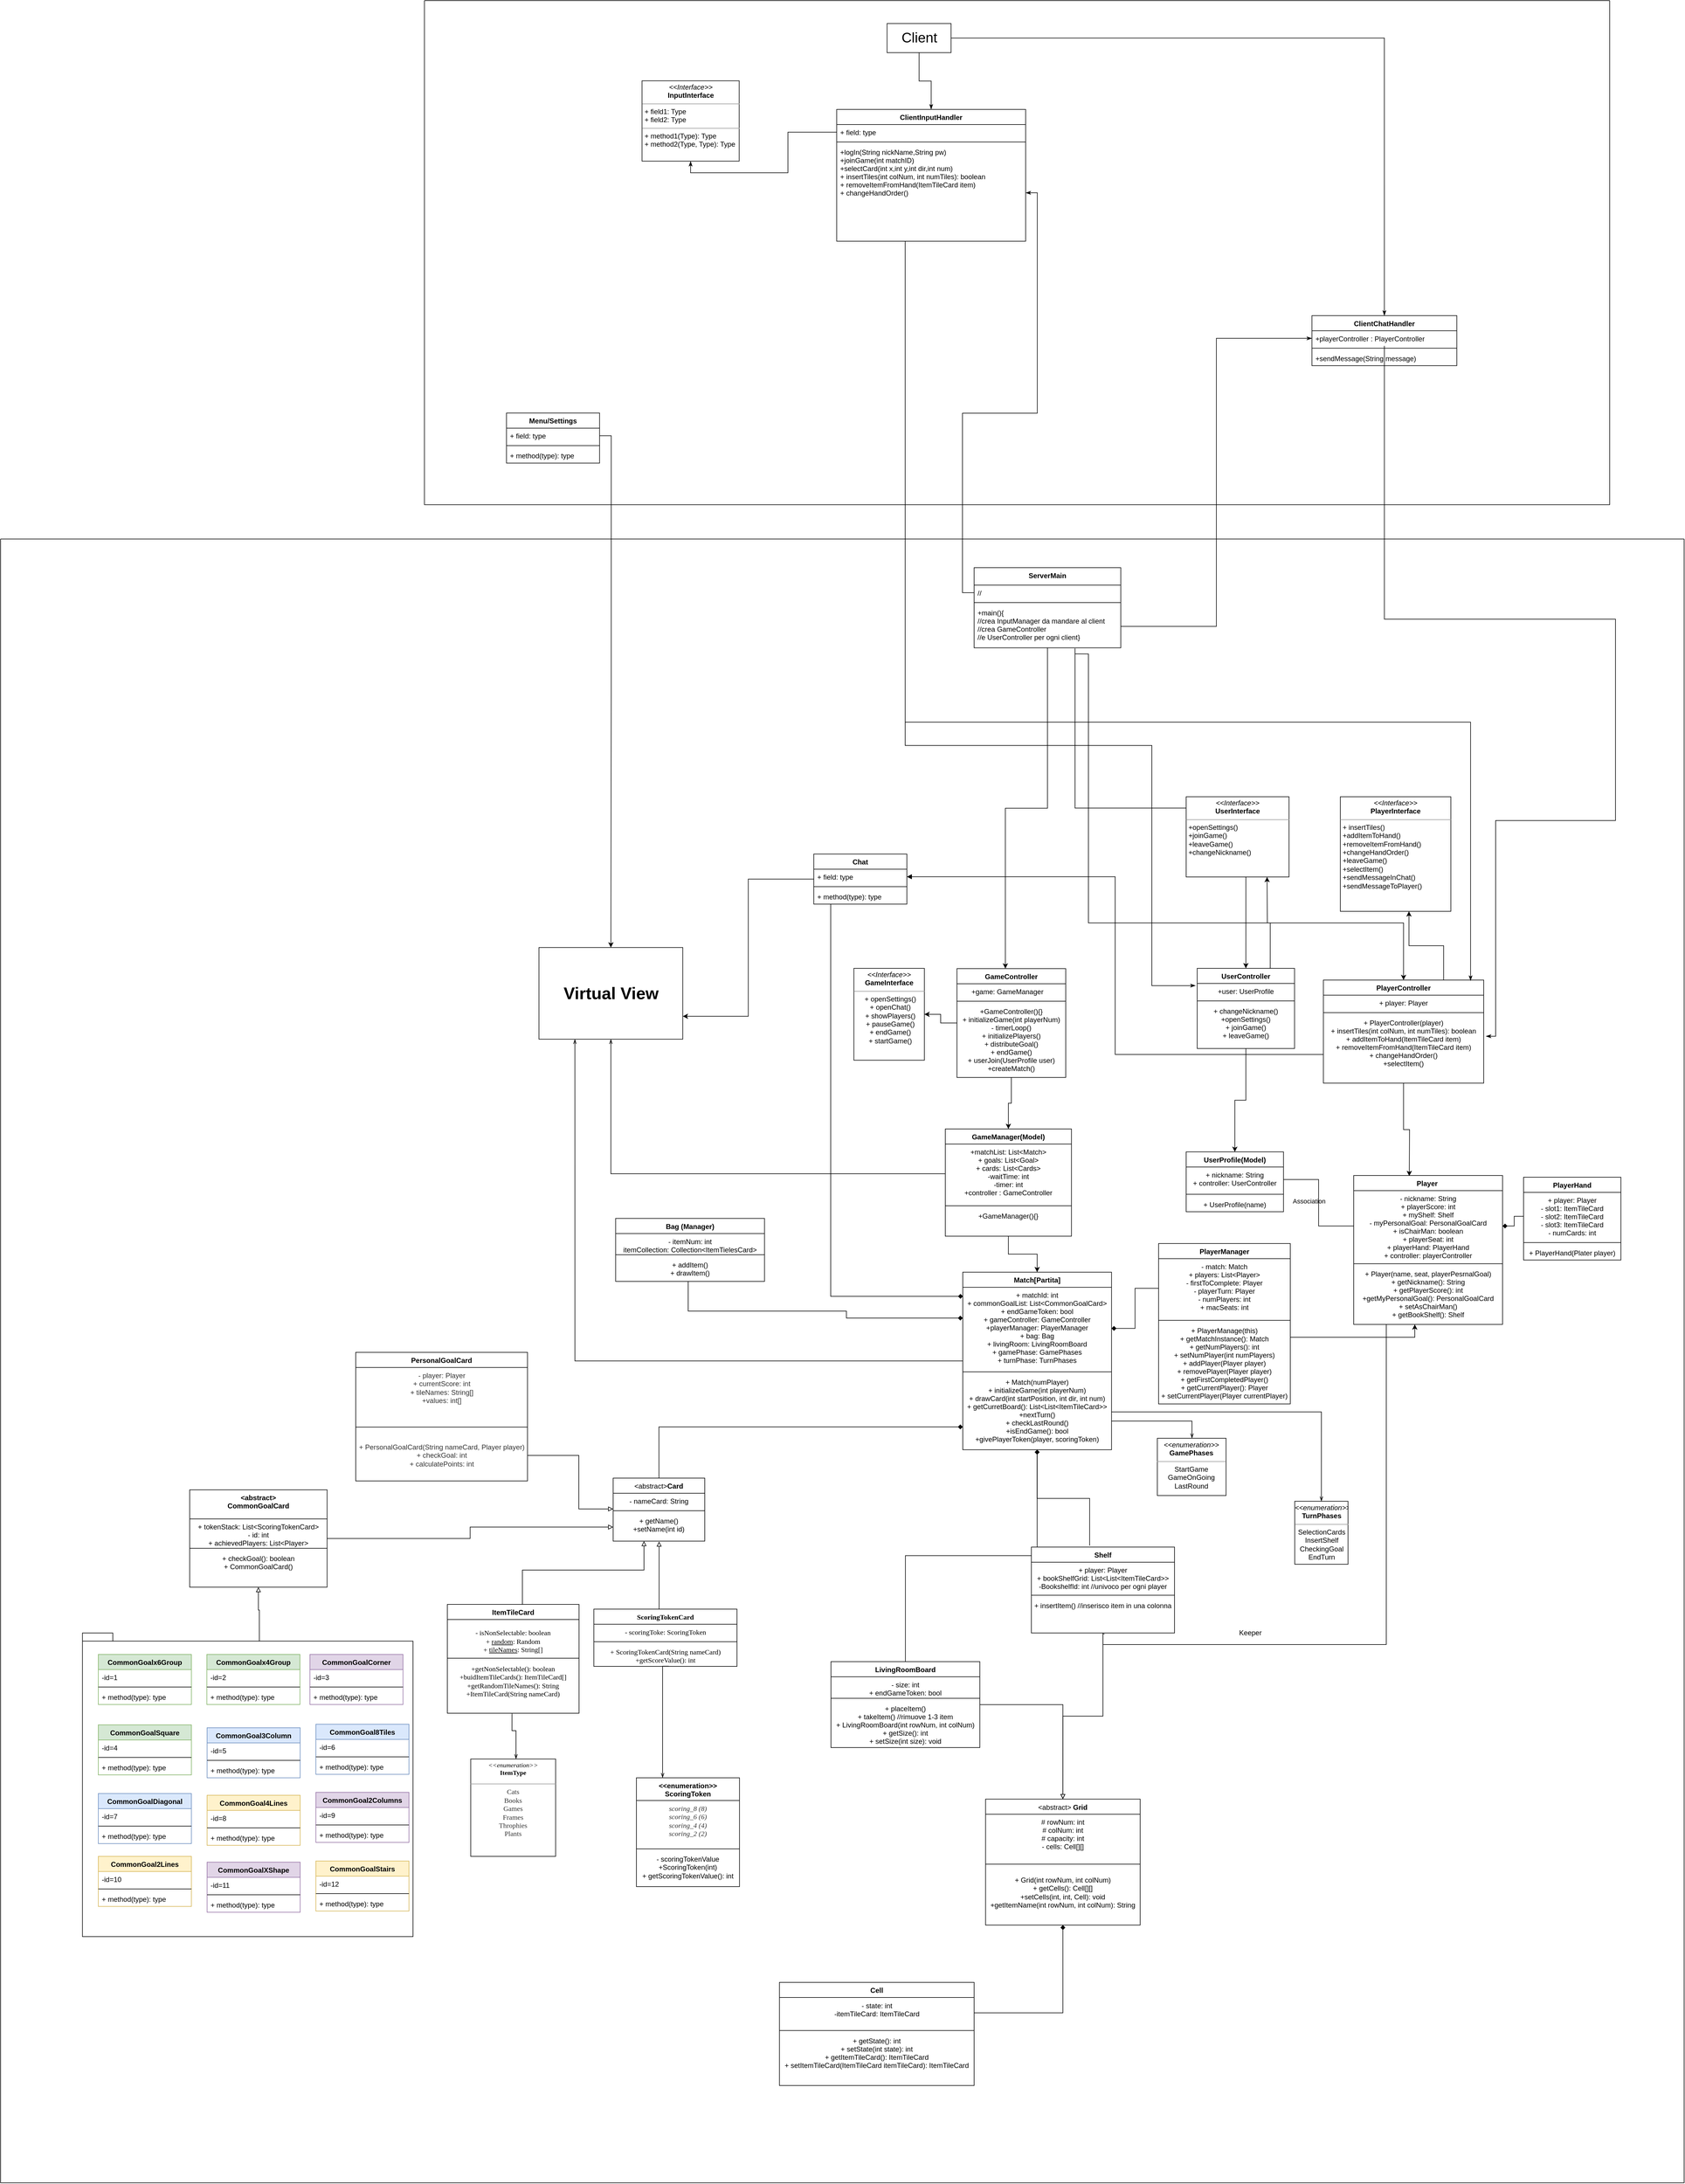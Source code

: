 <mxfile version="20.8.16" type="device"><diagram id="C5RBs43oDa-KdzZeNtuy" name="Page-1"><mxGraphModel dx="1951" dy="1642" grid="1" gridSize="9.842" guides="1" tooltips="1" connect="1" arrows="1" fold="1" page="0" pageScale="1" pageWidth="10000" pageHeight="10000" math="0" shadow="0"><root><mxCell id="WIyWlLk6GJQsqaUBKTNV-0"/><mxCell id="WIyWlLk6GJQsqaUBKTNV-1" parent="WIyWlLk6GJQsqaUBKTNV-0"/><mxCell id="GgPsyP5Te0Wjw_vOAYL1-17" style="edgeStyle=orthogonalEdgeStyle;rounded=0;orthogonalLoop=1;jettySize=auto;html=1;labelBackgroundColor=none;fontColor=default;entryX=0.5;entryY=0;entryDx=0;entryDy=0;" parent="WIyWlLk6GJQsqaUBKTNV-1" source="GgPsyP5Te0Wjw_vOAYL1-1" target="GgPsyP5Te0Wjw_vOAYL1-13" edge="1"><mxGeometry relative="1" as="geometry"><mxPoint x="551.18" y="836.612" as="targetPoint"/></mxGeometry></mxCell><mxCell id="GgPsyP5Te0Wjw_vOAYL1-208" style="edgeStyle=orthogonalEdgeStyle;rounded=0;orthogonalLoop=1;jettySize=auto;html=1;entryX=1;entryY=0.5;entryDx=0;entryDy=0;" parent="WIyWlLk6GJQsqaUBKTNV-1" source="GgPsyP5Te0Wjw_vOAYL1-1" target="GgPsyP5Te0Wjw_vOAYL1-207" edge="1"><mxGeometry relative="1" as="geometry"/></mxCell><mxCell id="GgPsyP5Te0Wjw_vOAYL1-1" value="GameController" style="swimlane;fontStyle=1;align=center;verticalAlign=top;childLayout=stackLayout;horizontal=1;startSize=26;horizontalStack=0;resizeParent=1;resizeParentMax=0;resizeLast=0;collapsible=1;marginBottom=0;labelBackgroundColor=none;" parent="WIyWlLk6GJQsqaUBKTNV-1" vertex="1"><mxGeometry x="502" y="472.44" width="187.01" height="187.01" as="geometry"/></mxCell><mxCell id="GgPsyP5Te0Wjw_vOAYL1-2" value="+game: GameManager    " style="text;strokeColor=none;fillColor=none;align=center;verticalAlign=top;spacingLeft=4;spacingRight=4;overflow=hidden;rotatable=0;points=[[0,0.5],[1,0.5]];portConstraint=eastwest;labelBackgroundColor=none;" parent="GgPsyP5Te0Wjw_vOAYL1-1" vertex="1"><mxGeometry y="26" width="187.01" height="26" as="geometry"/></mxCell><mxCell id="GgPsyP5Te0Wjw_vOAYL1-3" value="" style="line;strokeWidth=1;fillColor=none;align=left;verticalAlign=middle;spacingTop=-1;spacingLeft=3;spacingRight=3;rotatable=0;labelPosition=right;points=[];portConstraint=eastwest;labelBackgroundColor=none;" parent="GgPsyP5Te0Wjw_vOAYL1-1" vertex="1"><mxGeometry y="52" width="187.01" height="8" as="geometry"/></mxCell><mxCell id="GgPsyP5Te0Wjw_vOAYL1-4" value="+GameController(){}&#10;+ initializeGame(int playerNum)&#10;- timerLoop()&#10;+ initializePlayers()&#10;+ distributeGoal()&#10;+ endGame()&#10;+ userJoin(UserProfile user)&#10;+createMatch()&#10;&#10;" style="text;strokeColor=none;fillColor=none;align=center;verticalAlign=top;spacingLeft=4;spacingRight=4;overflow=hidden;rotatable=0;points=[[0,0.5],[1,0.5]];portConstraint=eastwest;labelBackgroundColor=none;" parent="GgPsyP5Te0Wjw_vOAYL1-1" vertex="1"><mxGeometry y="60" width="187.01" height="127.01" as="geometry"/></mxCell><mxCell id="GgPsyP5Te0Wjw_vOAYL1-12" style="edgeStyle=orthogonalEdgeStyle;rounded=0;orthogonalLoop=1;jettySize=auto;html=1;entryX=0.445;entryY=0;entryDx=0;entryDy=0;entryPerimeter=0;labelBackgroundColor=none;fontColor=default;" parent="WIyWlLk6GJQsqaUBKTNV-1" source="GgPsyP5Te0Wjw_vOAYL1-7" target="GgPsyP5Te0Wjw_vOAYL1-1" edge="1"><mxGeometry relative="1" as="geometry"/></mxCell><mxCell id="GgPsyP5Te0Wjw_vOAYL1-31" style="edgeStyle=orthogonalEdgeStyle;rounded=0;orthogonalLoop=1;jettySize=auto;html=1;entryX=0.5;entryY=0;entryDx=0;entryDy=0;exitX=0.688;exitY=1.013;exitDx=0;exitDy=0;exitPerimeter=0;labelBackgroundColor=none;fontColor=default;" parent="WIyWlLk6GJQsqaUBKTNV-1" source="GgPsyP5Te0Wjw_vOAYL1-10" target="GgPsyP5Te0Wjw_vOAYL1-23" edge="1"><mxGeometry relative="1" as="geometry"/></mxCell><mxCell id="GgPsyP5Te0Wjw_vOAYL1-34" style="edgeStyle=orthogonalEdgeStyle;rounded=0;orthogonalLoop=1;jettySize=auto;html=1;exitX=0.688;exitY=1.141;exitDx=0;exitDy=0;exitPerimeter=0;labelBackgroundColor=none;fontColor=default;entryX=0.5;entryY=0;entryDx=0;entryDy=0;" parent="WIyWlLk6GJQsqaUBKTNV-1" source="GgPsyP5Te0Wjw_vOAYL1-10" target="GgPsyP5Te0Wjw_vOAYL1-27" edge="1"><mxGeometry relative="1" as="geometry"><Array as="points"><mxPoint x="728" y="394"/><mxPoint x="1270" y="394"/></Array></mxGeometry></mxCell><mxCell id="GgPsyP5Te0Wjw_vOAYL1-7" value="ServerMain" style="swimlane;fontStyle=1;align=center;verticalAlign=top;childLayout=stackLayout;horizontal=1;startSize=30;horizontalStack=0;resizeParent=1;resizeParentMax=0;resizeLast=0;collapsible=1;marginBottom=0;labelBackgroundColor=none;" parent="WIyWlLk6GJQsqaUBKTNV-1" vertex="1"><mxGeometry x="531.49" y="-216.54" width="252.15" height="137.79" as="geometry"/></mxCell><mxCell id="GgPsyP5Te0Wjw_vOAYL1-8" value="//" style="text;strokeColor=none;fillColor=none;align=left;verticalAlign=top;spacingLeft=4;spacingRight=4;overflow=hidden;rotatable=0;points=[[0,0.5],[1,0.5]];portConstraint=eastwest;labelBackgroundColor=none;" parent="GgPsyP5Te0Wjw_vOAYL1-7" vertex="1"><mxGeometry y="30" width="252.15" height="26" as="geometry"/></mxCell><mxCell id="GgPsyP5Te0Wjw_vOAYL1-9" value="" style="line;strokeWidth=1;fillColor=none;align=left;verticalAlign=middle;spacingTop=-1;spacingLeft=3;spacingRight=3;rotatable=0;labelPosition=right;points=[];portConstraint=eastwest;labelBackgroundColor=none;" parent="GgPsyP5Te0Wjw_vOAYL1-7" vertex="1"><mxGeometry y="56" width="252.15" height="8" as="geometry"/></mxCell><mxCell id="GgPsyP5Te0Wjw_vOAYL1-10" value="+main(){&#10;//crea InputManager da mandare al client&#10;//crea GameController &#10;//e UserController per ogni client}" style="text;strokeColor=none;fillColor=none;align=left;verticalAlign=top;spacingLeft=4;spacingRight=4;overflow=hidden;rotatable=0;points=[[0,0.5],[1,0.5]];portConstraint=eastwest;labelBackgroundColor=none;" parent="GgPsyP5Te0Wjw_vOAYL1-7" vertex="1"><mxGeometry y="64" width="252.15" height="73.79" as="geometry"/></mxCell><mxCell id="GgPsyP5Te0Wjw_vOAYL1-22" style="edgeStyle=orthogonalEdgeStyle;rounded=0;orthogonalLoop=1;jettySize=auto;html=1;entryX=0.5;entryY=0;entryDx=0;entryDy=0;labelBackgroundColor=none;fontColor=default;" parent="WIyWlLk6GJQsqaUBKTNV-1" source="GgPsyP5Te0Wjw_vOAYL1-13" target="GgPsyP5Te0Wjw_vOAYL1-18" edge="1"><mxGeometry relative="1" as="geometry"/></mxCell><mxCell id="GgPsyP5Te0Wjw_vOAYL1-13" value="GameManager(Model)" style="swimlane;fontStyle=1;align=center;verticalAlign=top;childLayout=stackLayout;horizontal=1;startSize=26;horizontalStack=0;resizeParent=1;resizeParentMax=0;resizeLast=0;collapsible=1;marginBottom=0;labelBackgroundColor=none;" parent="WIyWlLk6GJQsqaUBKTNV-1" vertex="1"><mxGeometry x="482" y="748.03" width="216.81" height="184.22" as="geometry"/></mxCell><mxCell id="GgPsyP5Te0Wjw_vOAYL1-14" value="+matchList: List&lt;Match&gt;&#10;+ goals: List&lt;Goal&gt;&#10;+ cards: List&lt;Cards&gt;&#10;-waitTime: int&#10;-timer: int&#10;+controller : GameController" style="text;strokeColor=none;fillColor=none;align=center;verticalAlign=top;spacingLeft=4;spacingRight=4;overflow=hidden;rotatable=0;points=[[0,0.5],[1,0.5]];portConstraint=eastwest;labelBackgroundColor=none;" parent="GgPsyP5Te0Wjw_vOAYL1-13" vertex="1"><mxGeometry y="26" width="216.81" height="101.95" as="geometry"/></mxCell><mxCell id="GgPsyP5Te0Wjw_vOAYL1-15" value="" style="line;strokeWidth=1;fillColor=none;align=left;verticalAlign=middle;spacingTop=-1;spacingLeft=3;spacingRight=3;rotatable=0;labelPosition=right;points=[];portConstraint=eastwest;labelBackgroundColor=none;" parent="GgPsyP5Te0Wjw_vOAYL1-13" vertex="1"><mxGeometry y="127.95" width="216.81" height="8" as="geometry"/></mxCell><mxCell id="GgPsyP5Te0Wjw_vOAYL1-16" value="+GameManager(){}" style="text;strokeColor=none;fillColor=none;align=center;verticalAlign=top;spacingLeft=4;spacingRight=4;overflow=hidden;rotatable=0;points=[[0,0.5],[1,0.5]];portConstraint=eastwest;labelBackgroundColor=none;" parent="GgPsyP5Te0Wjw_vOAYL1-13" vertex="1"><mxGeometry y="135.95" width="216.81" height="48.27" as="geometry"/></mxCell><mxCell id="GgPsyP5Te0Wjw_vOAYL1-63" style="edgeStyle=orthogonalEdgeStyle;rounded=0;orthogonalLoop=1;jettySize=auto;html=1;entryX=0.5;entryY=0;entryDx=0;entryDy=0;startArrow=diamond;startFill=1;endArrow=none;endFill=0;labelBackgroundColor=none;fontColor=default;" parent="WIyWlLk6GJQsqaUBKTNV-1" source="GgPsyP5Te0Wjw_vOAYL1-18" target="GgPsyP5Te0Wjw_vOAYL1-58" edge="1"><mxGeometry relative="1" as="geometry"/></mxCell><mxCell id="GgPsyP5Te0Wjw_vOAYL1-75" style="edgeStyle=orthogonalEdgeStyle;rounded=0;orthogonalLoop=1;jettySize=auto;html=1;entryX=0.5;entryY=0;entryDx=0;entryDy=0;startArrow=diamond;startFill=1;endArrow=none;endFill=0;labelBackgroundColor=none;fontColor=default;" parent="WIyWlLk6GJQsqaUBKTNV-1" source="GgPsyP5Te0Wjw_vOAYL1-18" target="GgPsyP5Te0Wjw_vOAYL1-70" edge="1"><mxGeometry relative="1" as="geometry"><Array as="points"><mxPoint x="592" y="1260"/><mxPoint x="-9" y="1260"/></Array></mxGeometry></mxCell><mxCell id="GgPsyP5Te0Wjw_vOAYL1-76" style="edgeStyle=orthogonalEdgeStyle;rounded=0;orthogonalLoop=1;jettySize=auto;html=1;entryX=0.407;entryY=-0.017;entryDx=0;entryDy=0;entryPerimeter=0;startArrow=diamond;startFill=1;endArrow=none;endFill=0;labelBackgroundColor=none;fontColor=default;" parent="WIyWlLk6GJQsqaUBKTNV-1" source="GgPsyP5Te0Wjw_vOAYL1-18" target="GgPsyP5Te0Wjw_vOAYL1-64" edge="1"><mxGeometry relative="1" as="geometry"/></mxCell><mxCell id="GgPsyP5Te0Wjw_vOAYL1-85" style="edgeStyle=orthogonalEdgeStyle;rounded=0;orthogonalLoop=1;jettySize=auto;html=1;startArrow=diamond;startFill=1;endArrow=none;endFill=0;labelBackgroundColor=none;fontColor=default;" parent="WIyWlLk6GJQsqaUBKTNV-1" source="GgPsyP5Te0Wjw_vOAYL1-18" target="GgPsyP5Te0Wjw_vOAYL1-82" edge="1"><mxGeometry relative="1" as="geometry"><Array as="points"><mxPoint x="312" y="1073"/><mxPoint x="312" y="1061"/><mxPoint x="40" y="1061"/></Array><mxPoint x="39" y="994" as="targetPoint"/></mxGeometry></mxCell><mxCell id="GgPsyP5Te0Wjw_vOAYL1-206" style="edgeStyle=orthogonalEdgeStyle;rounded=0;orthogonalLoop=1;jettySize=auto;html=1;entryX=0.25;entryY=1;entryDx=0;entryDy=0;fontSize=29;startArrow=none;startFill=0;endArrow=openThin;endFill=0;labelBackgroundColor=none;fontColor=default;" parent="WIyWlLk6GJQsqaUBKTNV-1" source="GgPsyP5Te0Wjw_vOAYL1-18" target="GgPsyP5Te0Wjw_vOAYL1-204" edge="1"><mxGeometry relative="1" as="geometry"/></mxCell><mxCell id="GgPsyP5Te0Wjw_vOAYL1-18" value="Match[Partita]" style="swimlane;fontStyle=1;align=center;verticalAlign=top;childLayout=stackLayout;horizontal=1;startSize=26;horizontalStack=0;resizeParent=1;resizeParentMax=0;resizeLast=0;collapsible=1;marginBottom=0;labelBackgroundColor=none;" parent="WIyWlLk6GJQsqaUBKTNV-1" vertex="1"><mxGeometry x="512" y="994.09" width="255.72" height="305.12" as="geometry"/></mxCell><mxCell id="GgPsyP5Te0Wjw_vOAYL1-19" value="+ matchId: int&#10;+ commonGoalList: List&lt;CommonGoalCard&gt;&#10;+ endGameToken: bool&#10;+ gameController: GameController&#10;+playerManager: PlayerManager&#10;+ bag: Bag&#10;+ livingRoom: LivingRoomBoard&#10;+ gamePhase: GamePhases&#10;+ turnPhase: TurnPhases" style="text;strokeColor=none;fillColor=none;align=center;verticalAlign=top;spacingLeft=4;spacingRight=4;overflow=hidden;rotatable=0;points=[[0,0.5],[1,0.5]];portConstraint=eastwest;labelBackgroundColor=none;" parent="GgPsyP5Te0Wjw_vOAYL1-18" vertex="1"><mxGeometry y="26" width="255.72" height="141.32" as="geometry"/></mxCell><mxCell id="GgPsyP5Te0Wjw_vOAYL1-20" value="" style="line;strokeWidth=1;fillColor=none;align=left;verticalAlign=middle;spacingTop=-1;spacingLeft=3;spacingRight=3;rotatable=0;labelPosition=right;points=[];portConstraint=eastwest;labelBackgroundColor=none;" parent="GgPsyP5Te0Wjw_vOAYL1-18" vertex="1"><mxGeometry y="167.32" width="255.72" height="8" as="geometry"/></mxCell><mxCell id="GgPsyP5Te0Wjw_vOAYL1-21" value="+ Match(numPlayer)&#10;+ initializeGame(int playerNum)&#10;+ drawCard(int startPosition, int dir, int num)&#10;+ getCurretBoard(): List&lt;List&lt;ItemTileCard&gt;&gt;&#10;+nextTurn()&#10;+ checkLastRound()&#10;+isEndGame(): bool&#10;+givePlayerToken(player, scoringToken)" style="text;strokeColor=none;fillColor=none;align=center;verticalAlign=top;spacingLeft=4;spacingRight=4;overflow=hidden;rotatable=0;points=[[0,0.5],[1,0.5]];portConstraint=eastwest;labelBackgroundColor=none;" parent="GgPsyP5Te0Wjw_vOAYL1-18" vertex="1"><mxGeometry y="175.32" width="255.72" height="129.8" as="geometry"/></mxCell><mxCell id="GgPsyP5Te0Wjw_vOAYL1-39" style="edgeStyle=orthogonalEdgeStyle;rounded=0;orthogonalLoop=1;jettySize=auto;html=1;entryX=0.5;entryY=0;entryDx=0;entryDy=0;labelBackgroundColor=none;fontColor=default;" parent="WIyWlLk6GJQsqaUBKTNV-1" source="GgPsyP5Te0Wjw_vOAYL1-23" target="GgPsyP5Te0Wjw_vOAYL1-35" edge="1"><mxGeometry relative="1" as="geometry"/></mxCell><mxCell id="GgPsyP5Te0Wjw_vOAYL1-213" style="edgeStyle=orthogonalEdgeStyle;rounded=0;orthogonalLoop=1;jettySize=auto;html=1;exitX=0.75;exitY=0;exitDx=0;exitDy=0;" parent="WIyWlLk6GJQsqaUBKTNV-1" source="GgPsyP5Te0Wjw_vOAYL1-23" edge="1"><mxGeometry relative="1" as="geometry"><mxPoint x="1035.069" y="314.96" as="targetPoint"/></mxGeometry></mxCell><mxCell id="GgPsyP5Te0Wjw_vOAYL1-23" value="UserController" style="swimlane;fontStyle=1;align=center;verticalAlign=top;childLayout=stackLayout;horizontal=1;startSize=26;horizontalStack=0;resizeParent=1;resizeParentMax=0;resizeLast=0;collapsible=1;marginBottom=0;labelBackgroundColor=none;" parent="WIyWlLk6GJQsqaUBKTNV-1" vertex="1"><mxGeometry x="915" y="472" width="167.32" height="137.79" as="geometry"/></mxCell><mxCell id="GgPsyP5Te0Wjw_vOAYL1-24" value="+user: UserProfile" style="text;strokeColor=none;fillColor=none;align=center;verticalAlign=top;spacingLeft=4;spacingRight=4;overflow=hidden;rotatable=0;points=[[0,0.5],[1,0.5]];portConstraint=eastwest;labelBackgroundColor=none;" parent="GgPsyP5Te0Wjw_vOAYL1-23" vertex="1"><mxGeometry y="26" width="167.32" height="26" as="geometry"/></mxCell><mxCell id="GgPsyP5Te0Wjw_vOAYL1-25" value="" style="line;strokeWidth=1;fillColor=none;align=left;verticalAlign=middle;spacingTop=-1;spacingLeft=3;spacingRight=3;rotatable=0;labelPosition=right;points=[];portConstraint=eastwest;labelBackgroundColor=none;" parent="GgPsyP5Te0Wjw_vOAYL1-23" vertex="1"><mxGeometry y="52" width="167.32" height="8" as="geometry"/></mxCell><mxCell id="GgPsyP5Te0Wjw_vOAYL1-26" value="+ changeNickname()&#10;+openSettings()&#10;+ joinGame()&#10;+ leaveGame()" style="text;strokeColor=none;fillColor=none;align=center;verticalAlign=top;spacingLeft=4;spacingRight=4;overflow=hidden;rotatable=0;points=[[0,0.5],[1,0.5]];portConstraint=eastwest;labelBackgroundColor=none;" parent="GgPsyP5Te0Wjw_vOAYL1-23" vertex="1"><mxGeometry y="60" width="167.32" height="77.79" as="geometry"/></mxCell><mxCell id="GgPsyP5Te0Wjw_vOAYL1-44" style="edgeStyle=orthogonalEdgeStyle;rounded=0;orthogonalLoop=1;jettySize=auto;html=1;labelBackgroundColor=none;fontColor=default;" parent="WIyWlLk6GJQsqaUBKTNV-1" source="GgPsyP5Te0Wjw_vOAYL1-27" edge="1"><mxGeometry relative="1" as="geometry"><mxPoint x="1279.525" y="828.992" as="targetPoint"/></mxGeometry></mxCell><mxCell id="GgPsyP5Te0Wjw_vOAYL1-212" style="edgeStyle=orthogonalEdgeStyle;rounded=0;orthogonalLoop=1;jettySize=auto;html=1;exitX=0.75;exitY=0;exitDx=0;exitDy=0;entryX=0.621;entryY=1;entryDx=0;entryDy=0;entryPerimeter=0;" parent="WIyWlLk6GJQsqaUBKTNV-1" source="GgPsyP5Te0Wjw_vOAYL1-27" target="GgPsyP5Te0Wjw_vOAYL1-210" edge="1"><mxGeometry relative="1" as="geometry"/></mxCell><mxCell id="GgPsyP5Te0Wjw_vOAYL1-27" value="PlayerController" style="swimlane;fontStyle=1;align=center;verticalAlign=top;childLayout=stackLayout;horizontal=1;startSize=26;horizontalStack=0;resizeParent=1;resizeParentMax=0;resizeLast=0;collapsible=1;marginBottom=0;labelBackgroundColor=none;" parent="WIyWlLk6GJQsqaUBKTNV-1" vertex="1"><mxGeometry x="1131.89" y="492.13" width="275.59" height="177.17" as="geometry"/></mxCell><mxCell id="GgPsyP5Te0Wjw_vOAYL1-28" value="+ player: Player" style="text;strokeColor=none;fillColor=none;align=center;verticalAlign=top;spacingLeft=4;spacingRight=4;overflow=hidden;rotatable=0;points=[[0,0.5],[1,0.5]];portConstraint=eastwest;labelBackgroundColor=none;" parent="GgPsyP5Te0Wjw_vOAYL1-27" vertex="1"><mxGeometry y="26" width="275.59" height="26" as="geometry"/></mxCell><mxCell id="GgPsyP5Te0Wjw_vOAYL1-29" value="" style="line;strokeWidth=1;fillColor=none;align=left;verticalAlign=middle;spacingTop=-1;spacingLeft=3;spacingRight=3;rotatable=0;labelPosition=right;points=[];portConstraint=eastwest;labelBackgroundColor=none;" parent="GgPsyP5Te0Wjw_vOAYL1-27" vertex="1"><mxGeometry y="52" width="275.59" height="8" as="geometry"/></mxCell><mxCell id="GgPsyP5Te0Wjw_vOAYL1-30" value="+ PlayerController(player)&#10;+ insertTiles(int colNum, int numTiles): boolean&#10;+ addItemToHand(ItemTileCard item)&#10;+ removeItemFromHand(ItemTileCard item)&#10;+ changeHandOrder()&#10;+selectItem()" style="text;strokeColor=none;fillColor=none;align=center;verticalAlign=top;spacingLeft=4;spacingRight=4;overflow=hidden;rotatable=0;points=[[0,0.5],[1,0.5]];portConstraint=eastwest;labelBackgroundColor=none;" parent="GgPsyP5Te0Wjw_vOAYL1-27" vertex="1"><mxGeometry y="60" width="275.59" height="117.17" as="geometry"/></mxCell><mxCell id="GgPsyP5Te0Wjw_vOAYL1-35" value="UserProfile(Model)" style="swimlane;fontStyle=1;align=center;verticalAlign=top;childLayout=stackLayout;horizontal=1;startSize=26;horizontalStack=0;resizeParent=1;resizeParentMax=0;resizeLast=0;collapsible=1;marginBottom=0;labelBackgroundColor=none;" parent="WIyWlLk6GJQsqaUBKTNV-1" vertex="1"><mxGeometry x="896" y="787.4" width="167.32" height="102.9" as="geometry"/></mxCell><mxCell id="GgPsyP5Te0Wjw_vOAYL1-36" value="+ nickname: String&#10;+ controller: UserController" style="text;strokeColor=none;fillColor=none;align=center;verticalAlign=top;spacingLeft=4;spacingRight=4;overflow=hidden;rotatable=0;points=[[0,0.5],[1,0.5]];portConstraint=eastwest;labelBackgroundColor=none;" parent="GgPsyP5Te0Wjw_vOAYL1-35" vertex="1"><mxGeometry y="26" width="167.32" height="42.9" as="geometry"/></mxCell><mxCell id="GgPsyP5Te0Wjw_vOAYL1-37" value="" style="line;strokeWidth=1;fillColor=none;align=left;verticalAlign=middle;spacingTop=-1;spacingLeft=3;spacingRight=3;rotatable=0;labelPosition=right;points=[];portConstraint=eastwest;labelBackgroundColor=none;" parent="GgPsyP5Te0Wjw_vOAYL1-35" vertex="1"><mxGeometry y="68.9" width="167.32" height="8" as="geometry"/></mxCell><mxCell id="GgPsyP5Te0Wjw_vOAYL1-38" value="+ UserProfile(name)" style="text;strokeColor=none;fillColor=none;align=center;verticalAlign=top;spacingLeft=4;spacingRight=4;overflow=hidden;rotatable=0;points=[[0,0.5],[1,0.5]];portConstraint=eastwest;labelBackgroundColor=none;" parent="GgPsyP5Te0Wjw_vOAYL1-35" vertex="1"><mxGeometry y="76.9" width="167.32" height="26" as="geometry"/></mxCell><mxCell id="GgPsyP5Te0Wjw_vOAYL1-40" value="Player " style="swimlane;fontStyle=1;align=center;verticalAlign=top;childLayout=stackLayout;horizontal=1;startSize=26;horizontalStack=0;resizeParent=1;resizeParentMax=0;resizeLast=0;collapsible=1;marginBottom=0;labelBackgroundColor=none;" parent="WIyWlLk6GJQsqaUBKTNV-1" vertex="1"><mxGeometry x="1184" y="827.95" width="255.9" height="255.9" as="geometry"/></mxCell><mxCell id="GgPsyP5Te0Wjw_vOAYL1-41" value="- nickname: String&#10;+ playerScore: int&#10;+ myShelf: Shelf&#10;- myPersonalGoal: PersonalGoalCard&#10;+ isChairMan: boolean&#10;+ playerSeat: int&#10;+ playerHand: PlayerHand&#10;+ controller: playerController" style="text;strokeColor=none;fillColor=none;align=center;verticalAlign=top;spacingLeft=4;spacingRight=4;overflow=hidden;rotatable=0;points=[[0,0.5],[1,0.5]];portConstraint=eastwest;labelBackgroundColor=none;" parent="GgPsyP5Te0Wjw_vOAYL1-40" vertex="1"><mxGeometry y="26" width="255.9" height="121.64" as="geometry"/></mxCell><mxCell id="GgPsyP5Te0Wjw_vOAYL1-42" value="" style="line;strokeWidth=1;fillColor=none;align=left;verticalAlign=middle;spacingTop=-1;spacingLeft=3;spacingRight=3;rotatable=0;labelPosition=right;points=[];portConstraint=eastwest;labelBackgroundColor=none;" parent="GgPsyP5Te0Wjw_vOAYL1-40" vertex="1"><mxGeometry y="147.64" width="255.9" height="8" as="geometry"/></mxCell><mxCell id="GgPsyP5Te0Wjw_vOAYL1-43" value="+ Player(name, seat, playerPesrnalGoal)&#10;+ getNickname(): String&#10;+ getPlayerScore(): int&#10;+getMyPersonalGoal(): PersonalGoalCard&#10;+ setAsChairMan()&#10;+ getBookShelf(): Shelf" style="text;strokeColor=none;fillColor=none;align=center;verticalAlign=top;spacingLeft=4;spacingRight=4;overflow=hidden;rotatable=0;points=[[0,0.5],[1,0.5]];portConstraint=eastwest;labelBackgroundColor=none;" parent="GgPsyP5Te0Wjw_vOAYL1-40" vertex="1"><mxGeometry y="155.64" width="255.9" height="100.26" as="geometry"/></mxCell><mxCell id="GgPsyP5Te0Wjw_vOAYL1-50" style="edgeStyle=orthogonalEdgeStyle;rounded=0;orthogonalLoop=1;jettySize=auto;html=1;startArrow=none;startFill=0;endArrow=classic;endFill=1;labelBackgroundColor=none;fontColor=default;" parent="WIyWlLk6GJQsqaUBKTNV-1" source="GgPsyP5Te0Wjw_vOAYL1-45" target="GgPsyP5Te0Wjw_vOAYL1-43" edge="1"><mxGeometry relative="1" as="geometry"><mxPoint x="1289.367" y="925.195" as="targetPoint"/><Array as="points"><mxPoint x="1289" y="1106"/></Array></mxGeometry></mxCell><mxCell id="GgPsyP5Te0Wjw_vOAYL1-45" value="PlayerManager" style="swimlane;fontStyle=1;align=center;verticalAlign=top;childLayout=stackLayout;horizontal=1;startSize=26;horizontalStack=0;resizeParent=1;resizeParentMax=0;resizeLast=0;collapsible=1;marginBottom=0;labelBackgroundColor=none;" parent="WIyWlLk6GJQsqaUBKTNV-1" vertex="1"><mxGeometry x="848.62" y="944.88" width="226.38" height="275.59" as="geometry"/></mxCell><mxCell id="GgPsyP5Te0Wjw_vOAYL1-46" value="- match: Match&#10;+ players: List&lt;Player&gt;&#10;- firstToComplete: Player&#10;- playerTurn: Player&#10;- numPlayers: int&#10;+ macSeats: int" style="text;strokeColor=none;fillColor=none;align=center;verticalAlign=top;spacingLeft=4;spacingRight=4;overflow=hidden;rotatable=0;points=[[0,0.5],[1,0.5]];portConstraint=eastwest;labelBackgroundColor=none;" parent="GgPsyP5Te0Wjw_vOAYL1-45" vertex="1"><mxGeometry y="26" width="226.38" height="101.95" as="geometry"/></mxCell><mxCell id="GgPsyP5Te0Wjw_vOAYL1-47" value="" style="line;strokeWidth=1;fillColor=none;align=left;verticalAlign=middle;spacingTop=-1;spacingLeft=3;spacingRight=3;rotatable=0;labelPosition=right;points=[];portConstraint=eastwest;labelBackgroundColor=none;" parent="GgPsyP5Te0Wjw_vOAYL1-45" vertex="1"><mxGeometry y="127.95" width="226.38" height="8" as="geometry"/></mxCell><mxCell id="GgPsyP5Te0Wjw_vOAYL1-48" value="+ PlayerManage(this)&#10;+ getMatchInstance(): Match&#10;+ getNumPlayers(): int&#10;+ setNumPlayer(int numPlayers)&#10;+ addPlayer(Player player)&#10;+ removePlayer(Player player)&#10;+ getFirstCompletedPlayer()&#10;+ getCurrentPlayer(): Player&#10;+ setCurrentPlayer(Player currentPlayer)" style="text;strokeColor=none;fillColor=none;align=center;verticalAlign=top;spacingLeft=4;spacingRight=4;overflow=hidden;rotatable=0;points=[[0,0.5],[1,0.5]];portConstraint=eastwest;labelBackgroundColor=none;" parent="GgPsyP5Te0Wjw_vOAYL1-45" vertex="1"><mxGeometry y="135.95" width="226.38" height="139.64" as="geometry"/></mxCell><mxCell id="GgPsyP5Te0Wjw_vOAYL1-49" style="edgeStyle=orthogonalEdgeStyle;rounded=0;orthogonalLoop=1;jettySize=auto;html=1;entryX=0;entryY=0.5;entryDx=0;entryDy=0;endArrow=none;endFill=0;startArrow=diamond;startFill=1;labelBackgroundColor=none;fontColor=default;" parent="WIyWlLk6GJQsqaUBKTNV-1" source="GgPsyP5Te0Wjw_vOAYL1-19" target="GgPsyP5Te0Wjw_vOAYL1-46" edge="1"><mxGeometry relative="1" as="geometry"/></mxCell><mxCell id="GgPsyP5Te0Wjw_vOAYL1-51" style="edgeStyle=orthogonalEdgeStyle;rounded=0;orthogonalLoop=1;jettySize=auto;html=1;startArrow=none;startFill=0;endArrow=none;endFill=0;labelBackgroundColor=none;fontColor=default;" parent="WIyWlLk6GJQsqaUBKTNV-1" source="GgPsyP5Te0Wjw_vOAYL1-36" target="GgPsyP5Te0Wjw_vOAYL1-41" edge="1"><mxGeometry relative="1" as="geometry"/></mxCell><mxCell id="GgPsyP5Te0Wjw_vOAYL1-52" value="Association" style="edgeLabel;html=1;align=center;verticalAlign=middle;resizable=0;points=[];labelBackgroundColor=none;" parent="GgPsyP5Te0Wjw_vOAYL1-51" vertex="1" connectable="0"><mxGeometry x="0.253" y="-4" relative="1" as="geometry"><mxPoint x="-13" y="-28" as="offset"/></mxGeometry></mxCell><mxCell id="GgPsyP5Te0Wjw_vOAYL1-53" value="PlayerHand" style="swimlane;fontStyle=1;align=center;verticalAlign=top;childLayout=stackLayout;horizontal=1;startSize=26;horizontalStack=0;resizeParent=1;resizeParentMax=0;resizeLast=0;collapsible=1;marginBottom=0;labelBackgroundColor=none;" parent="WIyWlLk6GJQsqaUBKTNV-1" vertex="1"><mxGeometry x="1476" y="831" width="167.32" height="142.27" as="geometry"/></mxCell><mxCell id="GgPsyP5Te0Wjw_vOAYL1-54" value="+ player: Player&#10;- slot1: ItemTileCard&#10;- slot2: ItemTileCard&#10;- slot3: ItemTileCard&#10;- numCards: int" style="text;strokeColor=none;fillColor=none;align=center;verticalAlign=top;spacingLeft=4;spacingRight=4;overflow=hidden;rotatable=0;points=[[0,0.5],[1,0.5]];portConstraint=eastwest;labelBackgroundColor=none;" parent="GgPsyP5Te0Wjw_vOAYL1-53" vertex="1"><mxGeometry y="26" width="167.32" height="82.27" as="geometry"/></mxCell><mxCell id="GgPsyP5Te0Wjw_vOAYL1-55" value="" style="line;strokeWidth=1;fillColor=none;align=left;verticalAlign=middle;spacingTop=-1;spacingLeft=3;spacingRight=3;rotatable=0;labelPosition=right;points=[];portConstraint=eastwest;labelBackgroundColor=none;" parent="GgPsyP5Te0Wjw_vOAYL1-53" vertex="1"><mxGeometry y="108.27" width="167.32" height="8" as="geometry"/></mxCell><mxCell id="GgPsyP5Te0Wjw_vOAYL1-56" value="+ PlayerHand(Plater player)" style="text;strokeColor=none;fillColor=none;align=center;verticalAlign=top;spacingLeft=4;spacingRight=4;overflow=hidden;rotatable=0;points=[[0,0.5],[1,0.5]];portConstraint=eastwest;labelBackgroundColor=none;" parent="GgPsyP5Te0Wjw_vOAYL1-53" vertex="1"><mxGeometry y="116.27" width="167.32" height="26" as="geometry"/></mxCell><mxCell id="GgPsyP5Te0Wjw_vOAYL1-57" style="edgeStyle=orthogonalEdgeStyle;rounded=0;orthogonalLoop=1;jettySize=auto;html=1;entryX=0;entryY=0.5;entryDx=0;entryDy=0;startArrow=diamond;startFill=1;endArrow=none;endFill=0;labelBackgroundColor=none;fontColor=default;" parent="WIyWlLk6GJQsqaUBKTNV-1" source="GgPsyP5Te0Wjw_vOAYL1-41" target="GgPsyP5Te0Wjw_vOAYL1-54" edge="1"><mxGeometry relative="1" as="geometry"/></mxCell><mxCell id="GgPsyP5Te0Wjw_vOAYL1-91" style="edgeStyle=orthogonalEdgeStyle;rounded=0;orthogonalLoop=1;jettySize=auto;html=1;entryX=0.5;entryY=0;entryDx=0;entryDy=0;startArrow=none;startFill=0;endArrow=block;endFill=0;labelBackgroundColor=none;fontColor=default;" parent="WIyWlLk6GJQsqaUBKTNV-1" source="GgPsyP5Te0Wjw_vOAYL1-58" target="GgPsyP5Te0Wjw_vOAYL1-86" edge="1"><mxGeometry relative="1" as="geometry"/></mxCell><mxCell id="GgPsyP5Te0Wjw_vOAYL1-58" value="LivingRoomBoard" style="swimlane;fontStyle=1;align=center;verticalAlign=top;childLayout=stackLayout;horizontal=1;startSize=26;horizontalStack=0;resizeParent=1;resizeParentMax=0;resizeLast=0;collapsible=1;marginBottom=0;labelBackgroundColor=none;" parent="WIyWlLk6GJQsqaUBKTNV-1" vertex="1"><mxGeometry x="285.43" y="1663.38" width="255.9" height="147.64" as="geometry"/></mxCell><mxCell id="GgPsyP5Te0Wjw_vOAYL1-59" value="- size: int&#10;+ endGameToken: bool" style="text;strokeColor=none;fillColor=none;align=center;verticalAlign=top;spacingLeft=4;spacingRight=4;overflow=hidden;rotatable=0;points=[[0,0.5],[1,0.5]];portConstraint=eastwest;labelBackgroundColor=none;" parent="GgPsyP5Te0Wjw_vOAYL1-58" vertex="1"><mxGeometry y="26" width="255.9" height="33.05" as="geometry"/></mxCell><mxCell id="GgPsyP5Te0Wjw_vOAYL1-60" value="" style="line;strokeWidth=1;fillColor=none;align=left;verticalAlign=middle;spacingTop=-1;spacingLeft=3;spacingRight=3;rotatable=0;labelPosition=right;points=[];portConstraint=eastwest;labelBackgroundColor=none;" parent="GgPsyP5Te0Wjw_vOAYL1-58" vertex="1"><mxGeometry y="59.05" width="255.9" height="8" as="geometry"/></mxCell><mxCell id="GgPsyP5Te0Wjw_vOAYL1-61" value="+ placeItem()&#10;+ takeItem() //rimuove 1-3 item&#10;+ LivingRoomBoard(int rowNum, int colNum)&#10;+ getSize(): int&#10;+ setSize(int size): void" style="text;strokeColor=none;fillColor=none;align=center;verticalAlign=top;spacingLeft=4;spacingRight=4;overflow=hidden;rotatable=0;points=[[0,0.5],[1,0.5]];portConstraint=eastwest;labelBackgroundColor=none;" parent="GgPsyP5Te0Wjw_vOAYL1-58" vertex="1"><mxGeometry y="67.05" width="255.9" height="80.59" as="geometry"/></mxCell><mxCell id="GgPsyP5Te0Wjw_vOAYL1-92" style="edgeStyle=orthogonalEdgeStyle;rounded=0;orthogonalLoop=1;jettySize=auto;html=1;entryX=0.5;entryY=0;entryDx=0;entryDy=0;startArrow=none;startFill=0;endArrow=block;endFill=0;labelBackgroundColor=none;fontColor=default;" parent="WIyWlLk6GJQsqaUBKTNV-1" source="GgPsyP5Te0Wjw_vOAYL1-64" target="GgPsyP5Te0Wjw_vOAYL1-86" edge="1"><mxGeometry relative="1" as="geometry"><Array as="points"><mxPoint x="753" y="1757"/><mxPoint x="684" y="1757"/></Array></mxGeometry></mxCell><mxCell id="GgPsyP5Te0Wjw_vOAYL1-64" value="Shelf" style="swimlane;fontStyle=1;align=center;verticalAlign=top;childLayout=stackLayout;horizontal=1;startSize=26;horizontalStack=0;resizeParent=1;resizeParentMax=0;resizeLast=0;collapsible=1;marginBottom=0;labelBackgroundColor=none;" parent="WIyWlLk6GJQsqaUBKTNV-1" vertex="1"><mxGeometry x="629.92" y="1466.53" width="246.06" height="147.64" as="geometry"/></mxCell><mxCell id="GgPsyP5Te0Wjw_vOAYL1-65" value="+ player: Player&#10;+ bookShelfGrid: List&lt;List&lt;ItemTileCard&gt;&gt;&#10;-BookshelfId: int //univoco per ogni player" style="text;strokeColor=none;fillColor=none;align=center;verticalAlign=top;spacingLeft=4;spacingRight=4;overflow=hidden;rotatable=0;points=[[0,0.5],[1,0.5]];portConstraint=eastwest;labelBackgroundColor=none;" parent="GgPsyP5Te0Wjw_vOAYL1-64" vertex="1"><mxGeometry y="26" width="246.06" height="52.74" as="geometry"/></mxCell><mxCell id="GgPsyP5Te0Wjw_vOAYL1-66" value="" style="line;strokeWidth=1;fillColor=none;align=left;verticalAlign=middle;spacingTop=-1;spacingLeft=3;spacingRight=3;rotatable=0;labelPosition=right;points=[];portConstraint=eastwest;labelBackgroundColor=none;" parent="GgPsyP5Te0Wjw_vOAYL1-64" vertex="1"><mxGeometry y="78.74" width="246.06" height="8" as="geometry"/></mxCell><mxCell id="GgPsyP5Te0Wjw_vOAYL1-67" value="+ insertItem() //inserisco item in una colonna" style="text;strokeColor=none;fillColor=none;align=center;verticalAlign=top;spacingLeft=4;spacingRight=4;overflow=hidden;rotatable=0;points=[[0,0.5],[1,0.5]];portConstraint=eastwest;labelBackgroundColor=none;" parent="GgPsyP5Te0Wjw_vOAYL1-64" vertex="1"><mxGeometry y="86.74" width="246.06" height="60.9" as="geometry"/></mxCell><mxCell id="GgPsyP5Te0Wjw_vOAYL1-70" value="&amp;lt;abstract&amp;gt;&lt;b&gt;Card&lt;/b&gt;" style="swimlane;fontStyle=0;align=center;verticalAlign=top;childLayout=stackLayout;horizontal=1;startSize=26;horizontalStack=0;resizeParent=1;resizeParentMax=0;resizeLast=0;collapsible=1;marginBottom=0;labelBackgroundColor=none;html=1;whiteSpace=wrap;textDirection=ltr;" parent="WIyWlLk6GJQsqaUBKTNV-1" vertex="1"><mxGeometry x="-89" y="1348" width="157.48" height="108.27" as="geometry"/></mxCell><mxCell id="GgPsyP5Te0Wjw_vOAYL1-71" value="- nameCard: String" style="text;strokeColor=none;fillColor=none;align=center;verticalAlign=top;spacingLeft=4;spacingRight=4;overflow=hidden;rotatable=0;points=[[0,0.5],[1,0.5]];portConstraint=eastwest;labelBackgroundColor=none;" parent="GgPsyP5Te0Wjw_vOAYL1-70" vertex="1"><mxGeometry y="26" width="157.48" height="26" as="geometry"/></mxCell><mxCell id="GgPsyP5Te0Wjw_vOAYL1-72" value="" style="line;strokeWidth=1;fillColor=none;align=left;verticalAlign=middle;spacingTop=-1;spacingLeft=3;spacingRight=3;rotatable=0;labelPosition=right;points=[];portConstraint=eastwest;labelBackgroundColor=none;" parent="GgPsyP5Te0Wjw_vOAYL1-70" vertex="1"><mxGeometry y="52" width="157.48" height="8" as="geometry"/></mxCell><mxCell id="GgPsyP5Te0Wjw_vOAYL1-73" value="+ getName()&lt;br&gt;+setName(int id)" style="text;strokeColor=none;fillColor=none;align=center;verticalAlign=top;spacingLeft=4;spacingRight=4;overflow=hidden;rotatable=0;points=[[0,0.5],[1,0.5]];portConstraint=eastwest;labelBackgroundColor=none;whiteSpace=wrap;html=1;textDirection=ltr;" parent="GgPsyP5Te0Wjw_vOAYL1-70" vertex="1"><mxGeometry y="60" width="157.48" height="48.27" as="geometry"/></mxCell><mxCell id="GgPsyP5Te0Wjw_vOAYL1-77" style="edgeStyle=orthogonalEdgeStyle;rounded=0;orthogonalLoop=1;jettySize=auto;html=1;startArrow=none;startFill=0;endArrow=none;endFill=0;labelBackgroundColor=none;fontColor=default;exitX=0.511;exitY=1.028;exitDx=0;exitDy=0;exitPerimeter=0;" parent="WIyWlLk6GJQsqaUBKTNV-1" source="GgPsyP5Te0Wjw_vOAYL1-67" target="GgPsyP5Te0Wjw_vOAYL1-43" edge="1"><mxGeometry relative="1" as="geometry"><mxPoint x="1309.052" y="922.528" as="targetPoint"/><Array as="points"><mxPoint x="753" y="1616"/><mxPoint x="753" y="1634"/><mxPoint x="1240" y="1634"/></Array></mxGeometry></mxCell><mxCell id="GgPsyP5Te0Wjw_vOAYL1-78" value="Keeper" style="text;html=1;align=center;verticalAlign=middle;resizable=0;points=[];autosize=1;strokeColor=none;fillColor=none;labelBackgroundColor=none;" parent="WIyWlLk6GJQsqaUBKTNV-1" vertex="1"><mxGeometry x="976" y="1599" width="59.055" height="29.527" as="geometry"/></mxCell><mxCell id="GgPsyP5Te0Wjw_vOAYL1-79" value="Bag (Manager)" style="swimlane;fontStyle=1;align=center;verticalAlign=top;childLayout=stackLayout;horizontal=1;startSize=26;horizontalStack=0;resizeParent=1;resizeParentMax=0;resizeLast=0;collapsible=1;marginBottom=0;labelBackgroundColor=none;" parent="WIyWlLk6GJQsqaUBKTNV-1" vertex="1"><mxGeometry x="-84.71" y="901.77" width="255.9" height="108.27" as="geometry"/></mxCell><mxCell id="GgPsyP5Te0Wjw_vOAYL1-80" value="- itemNum: int&#10;itemCollection: Collection&lt;ItemTielesCard&gt;" style="text;strokeColor=none;fillColor=none;align=center;verticalAlign=top;spacingLeft=4;spacingRight=4;overflow=hidden;rotatable=0;points=[[0,0.5],[1,0.5]];portConstraint=eastwest;labelBackgroundColor=none;" parent="GgPsyP5Te0Wjw_vOAYL1-79" vertex="1"><mxGeometry y="26" width="255.9" height="32.32" as="geometry"/></mxCell><mxCell id="GgPsyP5Te0Wjw_vOAYL1-81" value="" style="line;strokeWidth=1;fillColor=none;align=left;verticalAlign=middle;spacingTop=-1;spacingLeft=3;spacingRight=3;rotatable=0;labelPosition=right;points=[];portConstraint=eastwest;labelBackgroundColor=none;" parent="GgPsyP5Te0Wjw_vOAYL1-79" vertex="1"><mxGeometry y="58.32" width="255.9" height="8" as="geometry"/></mxCell><mxCell id="GgPsyP5Te0Wjw_vOAYL1-82" value="+ addItem()&#10;+ drawItem()" style="text;strokeColor=none;fillColor=none;align=center;verticalAlign=top;spacingLeft=4;spacingRight=4;overflow=hidden;rotatable=0;points=[[0,0.5],[1,0.5]];portConstraint=eastwest;labelBackgroundColor=none;" parent="GgPsyP5Te0Wjw_vOAYL1-79" vertex="1"><mxGeometry y="66.32" width="255.9" height="41.95" as="geometry"/></mxCell><mxCell id="GgPsyP5Te0Wjw_vOAYL1-98" style="edgeStyle=orthogonalEdgeStyle;rounded=0;orthogonalLoop=1;jettySize=auto;html=1;entryX=1;entryY=0.5;entryDx=0;entryDy=0;startArrow=diamond;startFill=1;endArrow=none;endFill=0;labelBackgroundColor=none;fontColor=default;" parent="WIyWlLk6GJQsqaUBKTNV-1" source="GgPsyP5Te0Wjw_vOAYL1-86" target="GgPsyP5Te0Wjw_vOAYL1-94" edge="1"><mxGeometry relative="1" as="geometry"/></mxCell><mxCell id="GgPsyP5Te0Wjw_vOAYL1-86" value="&lt;span style=&quot;font-weight: normal;&quot;&gt;&amp;lt;abstract&amp;gt;&lt;/span&gt; Grid" style="swimlane;fontStyle=1;align=center;verticalAlign=top;childLayout=stackLayout;horizontal=1;startSize=26;horizontalStack=0;resizeParent=1;resizeParentMax=0;resizeLast=0;collapsible=1;marginBottom=0;labelBackgroundColor=none;html=1;whiteSpace=wrap;textDirection=ltr;" parent="WIyWlLk6GJQsqaUBKTNV-1" vertex="1"><mxGeometry x="551.18" y="1899.6" width="265.75" height="216.54" as="geometry"/></mxCell><mxCell id="GgPsyP5Te0Wjw_vOAYL1-87" value="# rowNum: int&#10;# colNum: int&#10;# capacity: int&#10;- cells: Cell[][]" style="text;strokeColor=none;fillColor=none;align=center;verticalAlign=top;spacingLeft=4;spacingRight=4;overflow=hidden;rotatable=0;points=[[0,0.5],[1,0.5]];portConstraint=eastwest;labelBackgroundColor=none;" parent="GgPsyP5Te0Wjw_vOAYL1-86" vertex="1"><mxGeometry y="26" width="265.75" height="72.43" as="geometry"/></mxCell><mxCell id="GgPsyP5Te0Wjw_vOAYL1-88" value="" style="line;strokeWidth=1;fillColor=none;align=left;verticalAlign=middle;spacingTop=-1;spacingLeft=3;spacingRight=3;rotatable=0;labelPosition=right;points=[];portConstraint=eastwest;labelBackgroundColor=none;" parent="GgPsyP5Te0Wjw_vOAYL1-86" vertex="1"><mxGeometry y="98.43" width="265.75" height="26.74" as="geometry"/></mxCell><mxCell id="GgPsyP5Te0Wjw_vOAYL1-89" value="+ Grid(int rowNum, int colNum)&lt;br&gt;+ getCells(): Cell[][]&lt;br&gt;+setCells(int, int, Cell): void&lt;br&gt;+getItemName(int rowNum, int colNum): String" style="text;strokeColor=none;fillColor=none;align=center;verticalAlign=top;spacingLeft=4;spacingRight=4;overflow=hidden;rotatable=0;points=[[0,0.5],[1,0.5]];portConstraint=eastwest;labelBackgroundColor=none;whiteSpace=wrap;html=1;" parent="GgPsyP5Te0Wjw_vOAYL1-86" vertex="1"><mxGeometry y="125.17" width="265.75" height="91.37" as="geometry"/></mxCell><mxCell id="GgPsyP5Te0Wjw_vOAYL1-93" value="Cell" style="swimlane;fontStyle=1;align=center;verticalAlign=top;childLayout=stackLayout;horizontal=1;startSize=26;horizontalStack=0;resizeParent=1;resizeParentMax=0;resizeLast=0;collapsible=1;marginBottom=0;labelBackgroundColor=none;" parent="WIyWlLk6GJQsqaUBKTNV-1" vertex="1"><mxGeometry x="196.85" y="2214.56" width="334.65" height="177.16" as="geometry"/></mxCell><mxCell id="GgPsyP5Te0Wjw_vOAYL1-94" value="- state: int&lt;br&gt;-itemTileCard: ItemTileCard" style="text;strokeColor=none;fillColor=none;align=center;verticalAlign=top;spacingLeft=4;spacingRight=4;overflow=hidden;rotatable=0;points=[[0,0.5],[1,0.5]];portConstraint=eastwest;labelBackgroundColor=none;textDirection=ltr;whiteSpace=wrap;html=1;" parent="GgPsyP5Te0Wjw_vOAYL1-93" vertex="1"><mxGeometry y="26" width="334.65" height="52.74" as="geometry"/></mxCell><mxCell id="GgPsyP5Te0Wjw_vOAYL1-95" value="" style="line;strokeWidth=1;fillColor=none;align=left;verticalAlign=middle;spacingTop=-1;spacingLeft=3;spacingRight=3;rotatable=0;labelPosition=right;points=[];portConstraint=eastwest;labelBackgroundColor=none;" parent="GgPsyP5Te0Wjw_vOAYL1-93" vertex="1"><mxGeometry y="78.74" width="334.65" height="8" as="geometry"/></mxCell><mxCell id="GgPsyP5Te0Wjw_vOAYL1-96" value="+ getState(): int&#10;+ setState(int state): int&#10;+ getItemTileCard(): ItemTileCard&#10;+ setItemTileCard(ItemTileCard itemTileCard): ItemTileCard" style="text;strokeColor=none;fillColor=none;align=center;verticalAlign=top;spacingLeft=4;spacingRight=4;overflow=hidden;rotatable=0;points=[[0,0.5],[1,0.5]];portConstraint=eastwest;labelBackgroundColor=none;textDirection=ltr;" parent="GgPsyP5Te0Wjw_vOAYL1-93" vertex="1"><mxGeometry y="86.74" width="334.65" height="90.42" as="geometry"/></mxCell><mxCell id="GgPsyP5Te0Wjw_vOAYL1-104" style="edgeStyle=orthogonalEdgeStyle;rounded=0;orthogonalLoop=1;jettySize=auto;html=1;startArrow=none;startFill=0;endArrow=block;endFill=0;labelBackgroundColor=none;fontColor=default;" parent="WIyWlLk6GJQsqaUBKTNV-1" source="GgPsyP5Te0Wjw_vOAYL1-99" target="GgPsyP5Te0Wjw_vOAYL1-73" edge="1"><mxGeometry relative="1" as="geometry"><Array as="points"><mxPoint x="-10" y="1457"/><mxPoint x="-10" y="1457"/></Array></mxGeometry></mxCell><mxCell id="GgPsyP5Te0Wjw_vOAYL1-99" value="ScoringTokenCard" style="swimlane;fontStyle=1;align=center;verticalAlign=top;childLayout=stackLayout;horizontal=1;startSize=26;horizontalStack=0;resizeParent=1;resizeParentMax=0;resizeLast=0;collapsible=1;marginBottom=0;labelBackgroundColor=none;fontFamily=Verdana;" parent="WIyWlLk6GJQsqaUBKTNV-1" vertex="1"><mxGeometry x="-122.19" y="1573.1" width="246.06" height="98.42" as="geometry"/></mxCell><mxCell id="GgPsyP5Te0Wjw_vOAYL1-100" value="- scoringToke: ScoringToken" style="text;strokeColor=none;fillColor=none;align=center;verticalAlign=top;spacingLeft=4;spacingRight=4;overflow=hidden;rotatable=0;points=[[0,0.5],[1,0.5]];portConstraint=eastwest;labelBackgroundColor=none;fontFamily=Verdana;textDirection=ltr;html=1;whiteSpace=wrap;" parent="GgPsyP5Te0Wjw_vOAYL1-99" vertex="1"><mxGeometry y="26" width="246.06" height="26" as="geometry"/></mxCell><mxCell id="GgPsyP5Te0Wjw_vOAYL1-101" value="" style="line;strokeWidth=1;fillColor=none;align=left;verticalAlign=middle;spacingTop=-1;spacingLeft=3;spacingRight=3;rotatable=0;labelPosition=right;points=[];portConstraint=eastwest;labelBackgroundColor=none;" parent="GgPsyP5Te0Wjw_vOAYL1-99" vertex="1"><mxGeometry y="52" width="246.06" height="8" as="geometry"/></mxCell><mxCell id="GgPsyP5Te0Wjw_vOAYL1-102" value="+ ScoringTokenCard(String nameCard)&lt;br&gt;+getScoreValue(): int" style="text;strokeColor=none;fillColor=none;align=center;verticalAlign=top;spacingLeft=4;spacingRight=4;overflow=hidden;rotatable=0;points=[[0,0.5],[1,0.5]];portConstraint=eastwest;labelBackgroundColor=none;horizontal=1;fontFamily=Verdana;html=1;whiteSpace=wrap;textDirection=ltr;" parent="GgPsyP5Te0Wjw_vOAYL1-99" vertex="1"><mxGeometry y="60" width="246.06" height="38.42" as="geometry"/></mxCell><mxCell id="GgPsyP5Te0Wjw_vOAYL1-110" style="edgeStyle=orthogonalEdgeStyle;rounded=0;orthogonalLoop=1;jettySize=auto;html=1;startArrow=none;startFill=0;endArrow=block;endFill=0;labelBackgroundColor=none;fontColor=default;" parent="WIyWlLk6GJQsqaUBKTNV-1" source="GgPsyP5Te0Wjw_vOAYL1-105" target="GgPsyP5Te0Wjw_vOAYL1-73" edge="1"><mxGeometry relative="1" as="geometry"><Array as="points"><mxPoint x="-245" y="1506"/><mxPoint x="-36" y="1506"/></Array></mxGeometry></mxCell><mxCell id="GgPsyP5Te0Wjw_vOAYL1-105" value="ItemTileCard" style="swimlane;fontStyle=1;align=center;verticalAlign=top;childLayout=stackLayout;horizontal=1;startSize=26;horizontalStack=0;resizeParent=1;resizeParentMax=0;resizeLast=0;collapsible=1;marginBottom=0;labelBackgroundColor=none;" parent="WIyWlLk6GJQsqaUBKTNV-1" vertex="1"><mxGeometry x="-374.02" y="1564.96" width="226.38" height="187.01" as="geometry"/></mxCell><mxCell id="GgPsyP5Te0Wjw_vOAYL1-106" value="&#10;&lt;div style=&quot;border-color: var(--border-color); color: rgb(0, 0, 0); font-family: Verdana; font-size: 12px; font-style: normal; font-variant-ligatures: normal; font-variant-caps: normal; font-weight: 400; letter-spacing: normal; orphans: 2; text-indent: 0px; text-transform: none; widows: 2; word-spacing: 0px; -webkit-text-stroke-width: 0px; background-color: rgb(255, 255, 255); text-decoration-thickness: initial; text-decoration-style: initial; text-decoration-color: initial;&quot;&gt;&lt;span style=&quot;border-color: var(--border-color); background-color: initial;&quot;&gt;- isNonSelectable: boolean&lt;/span&gt;&lt;/div&gt;&lt;div style=&quot;border-color: var(--border-color); color: rgb(0, 0, 0); font-family: Verdana; font-size: 12px; font-style: normal; font-variant-ligatures: normal; font-variant-caps: normal; font-weight: 400; letter-spacing: normal; orphans: 2; text-indent: 0px; text-transform: none; widows: 2; word-spacing: 0px; -webkit-text-stroke-width: 0px; background-color: rgb(255, 255, 255); text-decoration-thickness: initial; text-decoration-style: initial; text-decoration-color: initial;&quot;&gt;&lt;span style=&quot;border-color: var(--border-color); background-color: initial;&quot;&gt;+&lt;span&gt;&amp;nbsp;&lt;/span&gt;&lt;/span&gt;&lt;u style=&quot;border-color: var(--border-color); background-color: initial;&quot;&gt;random&lt;/u&gt;&lt;span style=&quot;border-color: var(--border-color); background-color: initial;&quot;&gt;: Random&lt;/span&gt;&lt;/div&gt;&lt;div style=&quot;border-color: var(--border-color); color: rgb(0, 0, 0); font-family: Verdana; font-size: 12px; font-style: normal; font-variant-ligatures: normal; font-variant-caps: normal; font-weight: 400; letter-spacing: normal; orphans: 2; text-indent: 0px; text-transform: none; widows: 2; word-spacing: 0px; -webkit-text-stroke-width: 0px; background-color: rgb(255, 255, 255); text-decoration-thickness: initial; text-decoration-style: initial; text-decoration-color: initial;&quot;&gt;&lt;span style=&quot;border-color: var(--border-color); background-color: initial;&quot;&gt;+&lt;span&gt;&amp;nbsp;&lt;/span&gt;&lt;/span&gt;&lt;u style=&quot;border-color: var(--border-color); background-color: initial;&quot;&gt;tileNames&lt;/u&gt;&lt;span style=&quot;border-color: var(--border-color); background-color: initial;&quot;&gt;: String[]&lt;/span&gt;&lt;/div&gt;&lt;span style=&quot;border-color: var(--border-color); color: rgb(0, 0, 0); font-family: Verdana; font-size: 12px; font-style: normal; font-variant-ligatures: normal; font-variant-caps: normal; font-weight: 400; letter-spacing: normal; orphans: 2; text-indent: 0px; text-transform: none; widows: 2; word-spacing: 0px; -webkit-text-stroke-width: 0px; background-color: rgb(255, 255, 255); text-decoration-thickness: initial; text-decoration-style: initial; text-decoration-color: initial;&quot; data-lucid-content=&quot;{&amp;quot;t&amp;quot;:&amp;quot;-isNonSelectable: boolean&amp;quot;,&amp;quot;m&amp;quot;:[{&amp;quot;s&amp;quot;:0,&amp;quot;n&amp;quot;:&amp;quot;a&amp;quot;,&amp;quot;v&amp;quot;:&amp;quot;center&amp;quot;},{&amp;quot;s&amp;quot;:0,&amp;quot;n&amp;quot;:&amp;quot;f&amp;quot;,&amp;quot;v&amp;quot;:&amp;quot;Liberation Serif&amp;quot;,&amp;quot;e&amp;quot;:25},{&amp;quot;s&amp;quot;:0,&amp;quot;n&amp;quot;:&amp;quot;s&amp;quot;,&amp;quot;v&amp;quot;:20.222,&amp;quot;e&amp;quot;:25},{&amp;quot;s&amp;quot;:0,&amp;quot;n&amp;quot;:&amp;quot;c&amp;quot;,&amp;quot;v&amp;quot;:&amp;quot;333333ff&amp;quot;,&amp;quot;e&amp;quot;:25}]}&quot; data-lucid-type=&quot;application/vnd.lucid.text&quot;&gt;&lt;div style=&quot;border-color: var(--border-color);&quot;&gt;&lt;/div&gt;&lt;/span&gt;&lt;span style=&quot;border-color: var(--border-color); color: rgb(0, 0, 0); font-family: Verdana; font-size: 12px; font-style: normal; font-variant-ligatures: normal; font-variant-caps: normal; font-weight: 400; letter-spacing: normal; orphans: 2; text-indent: 0px; text-transform: none; widows: 2; word-spacing: 0px; -webkit-text-stroke-width: 0px; background-color: rgb(255, 255, 255); text-decoration-thickness: initial; text-decoration-style: initial; text-decoration-color: initial;&quot; data-lucid-content=&quot;{&amp;quot;t&amp;quot;:&amp;quot;-isNonSelectable: boolean&amp;quot;,&amp;quot;m&amp;quot;:[{&amp;quot;s&amp;quot;:0,&amp;quot;n&amp;quot;:&amp;quot;a&amp;quot;,&amp;quot;v&amp;quot;:&amp;quot;center&amp;quot;},{&amp;quot;s&amp;quot;:0,&amp;quot;n&amp;quot;:&amp;quot;f&amp;quot;,&amp;quot;v&amp;quot;:&amp;quot;Liberation Serif&amp;quot;,&amp;quot;e&amp;quot;:25},{&amp;quot;s&amp;quot;:0,&amp;quot;n&amp;quot;:&amp;quot;s&amp;quot;,&amp;quot;v&amp;quot;:20.222,&amp;quot;e&amp;quot;:25},{&amp;quot;s&amp;quot;:0,&amp;quot;n&amp;quot;:&amp;quot;c&amp;quot;,&amp;quot;v&amp;quot;:&amp;quot;333333ff&amp;quot;,&amp;quot;e&amp;quot;:25}]}&quot; data-lucid-type=&quot;application/vnd.lucid.text&quot;&gt;&lt;div style=&quot;border-color: var(--border-color);&quot;&gt;&lt;/div&gt;&lt;/span&gt;&lt;span style=&quot;border-color: var(--border-color); color: rgb(0, 0, 0); font-family: Verdana; font-size: 12px; font-style: normal; font-variant-ligatures: normal; font-variant-caps: normal; font-weight: 400; letter-spacing: normal; orphans: 2; text-indent: 0px; text-transform: none; widows: 2; word-spacing: 0px; -webkit-text-stroke-width: 0px; background-color: rgb(255, 255, 255); text-decoration-thickness: initial; text-decoration-style: initial; text-decoration-color: initial;&quot; data-lucid-content=&quot;{&amp;quot;t&amp;quot;:&amp;quot;-isNonSelectable: boolean&amp;quot;,&amp;quot;m&amp;quot;:[{&amp;quot;s&amp;quot;:0,&amp;quot;n&amp;quot;:&amp;quot;a&amp;quot;,&amp;quot;v&amp;quot;:&amp;quot;center&amp;quot;},{&amp;quot;s&amp;quot;:0,&amp;quot;n&amp;quot;:&amp;quot;f&amp;quot;,&amp;quot;v&amp;quot;:&amp;quot;Liberation Serif&amp;quot;,&amp;quot;e&amp;quot;:25},{&amp;quot;s&amp;quot;:0,&amp;quot;n&amp;quot;:&amp;quot;s&amp;quot;,&amp;quot;v&amp;quot;:20.222,&amp;quot;e&amp;quot;:25},{&amp;quot;s&amp;quot;:0,&amp;quot;n&amp;quot;:&amp;quot;c&amp;quot;,&amp;quot;v&amp;quot;:&amp;quot;333333ff&amp;quot;,&amp;quot;e&amp;quot;:25}]}&quot; data-lucid-type=&quot;application/vnd.lucid.text&quot;&gt;&lt;div style=&quot;border-color: var(--border-color);&quot;&gt;&lt;/div&gt;&lt;/span&gt;&lt;span style=&quot;border-color: var(--border-color); color: rgb(0, 0, 0); font-family: Verdana; font-size: 12px; font-style: normal; font-variant-ligatures: normal; font-variant-caps: normal; font-weight: 400; letter-spacing: normal; orphans: 2; text-indent: 0px; text-transform: none; widows: 2; word-spacing: 0px; -webkit-text-stroke-width: 0px; background-color: rgb(255, 255, 255); text-decoration-thickness: initial; text-decoration-style: initial; text-decoration-color: initial;&quot; data-lucid-content=&quot;{&amp;quot;t&amp;quot;:&amp;quot;-isNonSelectable: boolean&amp;quot;,&amp;quot;m&amp;quot;:[{&amp;quot;s&amp;quot;:0,&amp;quot;n&amp;quot;:&amp;quot;a&amp;quot;,&amp;quot;v&amp;quot;:&amp;quot;center&amp;quot;},{&amp;quot;s&amp;quot;:0,&amp;quot;n&amp;quot;:&amp;quot;f&amp;quot;,&amp;quot;v&amp;quot;:&amp;quot;Liberation Serif&amp;quot;,&amp;quot;e&amp;quot;:25},{&amp;quot;s&amp;quot;:0,&amp;quot;n&amp;quot;:&amp;quot;s&amp;quot;,&amp;quot;v&amp;quot;:20.222,&amp;quot;e&amp;quot;:25},{&amp;quot;s&amp;quot;:0,&amp;quot;n&amp;quot;:&amp;quot;c&amp;quot;,&amp;quot;v&amp;quot;:&amp;quot;333333ff&amp;quot;,&amp;quot;e&amp;quot;:25}]}&quot; data-lucid-type=&quot;application/vnd.lucid.text&quot;&gt;&lt;/span&gt;&lt;br class=&quot;Apple-interchange-newline&quot;&gt;&#10;&#10;" style="text;strokeColor=none;fillColor=none;align=center;verticalAlign=middle;spacingLeft=4;spacingRight=4;overflow=hidden;rotatable=0;points=[[0,0.5],[1,0.5]];portConstraint=eastwest;labelBackgroundColor=none;fontFamily=Verdana;html=1;whiteSpace=wrap;textDirection=ltr;labelPosition=center;verticalLabelPosition=middle;" parent="GgPsyP5Te0Wjw_vOAYL1-105" vertex="1"><mxGeometry y="26" width="226.38" height="62.58" as="geometry"/></mxCell><mxCell id="GgPsyP5Te0Wjw_vOAYL1-107" value="" style="line;strokeWidth=1;fillColor=none;align=left;verticalAlign=middle;spacingTop=-1;spacingLeft=3;spacingRight=3;rotatable=0;labelPosition=right;points=[];portConstraint=eastwest;labelBackgroundColor=none;" parent="GgPsyP5Te0Wjw_vOAYL1-105" vertex="1"><mxGeometry y="88.58" width="226.38" height="8" as="geometry"/></mxCell><mxCell id="GgPsyP5Te0Wjw_vOAYL1-108" value="+getNonSelectable(): boolean&lt;br&gt;+buidItemTileCards(): ItemTileCard[]&lt;br&gt;+getRandomTileNames(): String&lt;br&gt;+ItemTileCard(String nameCard)&lt;br&gt;" style="text;strokeColor=none;fillColor=none;align=center;verticalAlign=top;spacingLeft=4;spacingRight=4;overflow=hidden;rotatable=0;points=[[0,0.5],[1,0.5]];portConstraint=eastwest;labelBackgroundColor=none;fontFamily=Verdana;textDirection=ltr;html=1;whiteSpace=wrap;" parent="GgPsyP5Te0Wjw_vOAYL1-105" vertex="1"><mxGeometry y="96.58" width="226.38" height="90.43" as="geometry"/></mxCell><mxCell id="GgPsyP5Te0Wjw_vOAYL1-115" style="edgeStyle=orthogonalEdgeStyle;rounded=0;orthogonalLoop=1;jettySize=auto;html=1;startArrow=none;startFill=0;endArrow=block;endFill=0;labelBackgroundColor=none;fontColor=default;" parent="WIyWlLk6GJQsqaUBKTNV-1" source="GgPsyP5Te0Wjw_vOAYL1-111" edge="1"><mxGeometry relative="1" as="geometry"><mxPoint x="-89" y="1401" as="targetPoint"/><Array as="points"><mxPoint x="-148" y="1309"/><mxPoint x="-148" y="1401"/></Array></mxGeometry></mxCell><mxCell id="GgPsyP5Te0Wjw_vOAYL1-111" value="PersonalGoalCard" style="swimlane;fontStyle=1;align=center;verticalAlign=top;childLayout=stackLayout;horizontal=1;startSize=26;horizontalStack=0;resizeParent=1;resizeParentMax=0;resizeLast=0;collapsible=1;marginBottom=0;labelBackgroundColor=none;" parent="WIyWlLk6GJQsqaUBKTNV-1" vertex="1"><mxGeometry x="-531.49" y="1131.89" width="295.27" height="221.005" as="geometry"/></mxCell><mxCell id="bCWbEZNTyUSJYegCFVhk-0" value="&lt;span data-lucid-content=&quot;{&amp;quot;t&amp;quot;:&amp;quot;- player: Player\n+ currentScore: int\n+ tileNames: String[]\n+values: int[]&amp;quot;,&amp;quot;m&amp;quot;:[{&amp;quot;s&amp;quot;:0,&amp;quot;n&amp;quot;:&amp;quot;a&amp;quot;,&amp;quot;v&amp;quot;:&amp;quot;center&amp;quot;},{&amp;quot;s&amp;quot;:0,&amp;quot;n&amp;quot;:&amp;quot;f&amp;quot;,&amp;quot;v&amp;quot;:&amp;quot;Liberation Serif&amp;quot;,&amp;quot;e&amp;quot;:73},{&amp;quot;s&amp;quot;:0,&amp;quot;n&amp;quot;:&amp;quot;s&amp;quot;,&amp;quot;v&amp;quot;:20.222,&amp;quot;e&amp;quot;:73},{&amp;quot;s&amp;quot;:0,&amp;quot;n&amp;quot;:&amp;quot;c&amp;quot;,&amp;quot;v&amp;quot;:&amp;quot;333333ff&amp;quot;,&amp;quot;e&amp;quot;:73},{&amp;quot;s&amp;quot;:37,&amp;quot;n&amp;quot;:&amp;quot;a&amp;quot;,&amp;quot;v&amp;quot;:&amp;quot;center&amp;quot;},{&amp;quot;s&amp;quot;:59,&amp;quot;n&amp;quot;:&amp;quot;a&amp;quot;,&amp;quot;v&amp;quot;:&amp;quot;center&amp;quot;},{&amp;quot;s&amp;quot;:17,&amp;quot;n&amp;quot;:&amp;quot;a&amp;quot;,&amp;quot;v&amp;quot;:&amp;quot;center&amp;quot;}]}&quot; data-lucid-type=&quot;application/vnd.lucid.text&quot;&gt;&lt;span style=&quot;color: rgb(51, 51, 51);&quot;&gt;- player: Player&lt;br&gt;&lt;/span&gt;&lt;span style=&quot;color: rgb(51, 51, 51);&quot;&gt;+ currentScore: int&lt;br&gt;&lt;/span&gt;&lt;span style=&quot;color: rgb(51, 51, 51);&quot;&gt;+ tileNames: String[]&lt;br&gt;&lt;/span&gt;&lt;span style=&quot;color: rgb(51, 51, 51);&quot;&gt;+values: int[]&lt;/span&gt;&lt;/span&gt;" style="text;whiteSpace=wrap;html=1;align=center;" parent="GgPsyP5Te0Wjw_vOAYL1-111" vertex="1"><mxGeometry y="26" width="295.27" height="98.425" as="geometry"/></mxCell><mxCell id="GgPsyP5Te0Wjw_vOAYL1-113" value="" style="line;strokeWidth=1;fillColor=none;align=left;verticalAlign=middle;spacingTop=-1;spacingLeft=3;spacingRight=3;rotatable=0;labelPosition=right;points=[];portConstraint=eastwest;labelBackgroundColor=none;" parent="GgPsyP5Te0Wjw_vOAYL1-111" vertex="1"><mxGeometry y="124.425" width="295.27" height="8" as="geometry"/></mxCell><mxCell id="GgPsyP5Te0Wjw_vOAYL1-114" value="&lt;font style=&quot;font-size: 12px;&quot;&gt;&lt;br&gt;&lt;span data-lucid-content=&quot;{&amp;quot;t&amp;quot;:&amp;quot;+ PersonalGoalCard(String nameCard, Player player)\n+ checkGoal: int\n+ calculatePoints: int\n&amp;quot;,&amp;quot;m&amp;quot;:[{&amp;quot;s&amp;quot;:0,&amp;quot;n&amp;quot;:&amp;quot;a&amp;quot;,&amp;quot;v&amp;quot;:&amp;quot;center&amp;quot;},{&amp;quot;s&amp;quot;:51,&amp;quot;n&amp;quot;:&amp;quot;a&amp;quot;,&amp;quot;v&amp;quot;:&amp;quot;center&amp;quot;},{&amp;quot;s&amp;quot;:68,&amp;quot;n&amp;quot;:&amp;quot;a&amp;quot;,&amp;quot;v&amp;quot;:&amp;quot;center&amp;quot;},{&amp;quot;s&amp;quot;:0,&amp;quot;n&amp;quot;:&amp;quot;f&amp;quot;,&amp;quot;v&amp;quot;:&amp;quot;Liberation Serif&amp;quot;,&amp;quot;e&amp;quot;:91},{&amp;quot;s&amp;quot;:0,&amp;quot;n&amp;quot;:&amp;quot;s&amp;quot;,&amp;quot;v&amp;quot;:20.222,&amp;quot;e&amp;quot;:91},{&amp;quot;s&amp;quot;:0,&amp;quot;n&amp;quot;:&amp;quot;c&amp;quot;,&amp;quot;v&amp;quot;:&amp;quot;333333ff&amp;quot;,&amp;quot;e&amp;quot;:91}]}&quot; data-lucid-type=&quot;application/vnd.lucid.text&quot;&gt;&lt;span style=&quot;color: rgb(51, 51, 51);&quot;&gt;+ PersonalGoalCard(String nameCard, Player player)&lt;br&gt;&lt;/span&gt;&lt;span style=&quot;color: rgb(51, 51, 51);&quot;&gt;+ checkGoal: int&lt;br&gt;&lt;/span&gt;&lt;span style=&quot;color: rgb(51, 51, 51);&quot;&gt;+ calculatePoints: int&lt;br&gt;&lt;/span&gt;&lt;/span&gt;&lt;br&gt;&lt;/font&gt;" style="text;strokeColor=none;fillColor=none;align=center;verticalAlign=middle;spacingLeft=4;spacingRight=4;overflow=hidden;rotatable=0;points=[[0,0.5],[1,0.5]];portConstraint=eastwest;labelBackgroundColor=none;whiteSpace=wrap;html=1;textDirection=ltr;labelPosition=center;verticalLabelPosition=middle;" parent="GgPsyP5Te0Wjw_vOAYL1-111" vertex="1"><mxGeometry y="132.425" width="295.27" height="88.58" as="geometry"/></mxCell><mxCell id="GgPsyP5Te0Wjw_vOAYL1-124" style="edgeStyle=orthogonalEdgeStyle;rounded=0;orthogonalLoop=1;jettySize=auto;html=1;entryX=0;entryY=0.5;entryDx=0;entryDy=0;startArrow=none;startFill=0;endArrow=block;endFill=0;labelBackgroundColor=none;fontColor=default;" parent="WIyWlLk6GJQsqaUBKTNV-1" source="GgPsyP5Te0Wjw_vOAYL1-120" target="GgPsyP5Te0Wjw_vOAYL1-73" edge="1"><mxGeometry relative="1" as="geometry"/></mxCell><mxCell id="GgPsyP5Te0Wjw_vOAYL1-175" style="edgeStyle=orthogonalEdgeStyle;rounded=0;orthogonalLoop=1;jettySize=auto;html=1;entryX=0;entryY=0;entryDx=304.09;entryDy=14;entryPerimeter=0;startArrow=block;startFill=0;endArrow=none;endFill=0;labelBackgroundColor=none;fontColor=default;" parent="WIyWlLk6GJQsqaUBKTNV-1" source="GgPsyP5Te0Wjw_vOAYL1-120" target="GgPsyP5Te0Wjw_vOAYL1-125" edge="1"><mxGeometry relative="1" as="geometry"/></mxCell><mxCell id="GgPsyP5Te0Wjw_vOAYL1-120" value="&lt;abstract&gt;&#10;CommonGoalCard" style="swimlane;fontStyle=1;align=center;verticalAlign=top;childLayout=stackLayout;horizontal=1;startSize=50;horizontalStack=0;resizeParent=1;resizeParentMax=0;resizeLast=0;collapsible=1;marginBottom=0;labelBackgroundColor=none;" parent="WIyWlLk6GJQsqaUBKTNV-1" vertex="1"><mxGeometry x="-816.93" y="1368.11" width="236.22" height="167.32" as="geometry"/></mxCell><mxCell id="GgPsyP5Te0Wjw_vOAYL1-121" value="+ tokenStack: List&lt;ScoringTokenCard&gt;&#10;- id: int&#10;+ achievedPlayers: List&lt;Player&gt;" style="text;strokeColor=none;fillColor=none;align=center;verticalAlign=top;spacingLeft=4;spacingRight=4;overflow=hidden;rotatable=0;points=[[0,0.5],[1,0.5]];portConstraint=eastwest;labelBackgroundColor=none;" parent="GgPsyP5Te0Wjw_vOAYL1-120" vertex="1"><mxGeometry y="50" width="236.22" height="46.47" as="geometry"/></mxCell><mxCell id="GgPsyP5Te0Wjw_vOAYL1-122" value="" style="line;strokeWidth=1;fillColor=none;align=left;verticalAlign=middle;spacingTop=-1;spacingLeft=3;spacingRight=3;rotatable=0;labelPosition=right;points=[];portConstraint=eastwest;labelBackgroundColor=none;" parent="GgPsyP5Te0Wjw_vOAYL1-120" vertex="1"><mxGeometry y="96.47" width="236.22" height="8" as="geometry"/></mxCell><mxCell id="GgPsyP5Te0Wjw_vOAYL1-123" value="+ checkGoal(): boolean&#10;+ CommonGoalCard()" style="text;strokeColor=none;fillColor=none;align=center;verticalAlign=top;spacingLeft=4;spacingRight=4;overflow=hidden;rotatable=0;points=[[0,0.5],[1,0.5]];portConstraint=eastwest;labelBackgroundColor=none;" parent="GgPsyP5Te0Wjw_vOAYL1-120" vertex="1"><mxGeometry y="104.47" width="236.22" height="62.85" as="geometry"/></mxCell><mxCell id="GgPsyP5Te0Wjw_vOAYL1-125" value="" style="shape=folder;fontStyle=1;spacingTop=10;tabWidth=40;tabHeight=14;tabPosition=left;html=1;labelBackgroundColor=none;" parent="WIyWlLk6GJQsqaUBKTNV-1" vertex="1"><mxGeometry x="-1001.25" y="1614.17" width="568.18" height="521.65" as="geometry"/></mxCell><mxCell id="GgPsyP5Te0Wjw_vOAYL1-126" value="CommonGoalx6Group" style="swimlane;fontStyle=1;align=center;verticalAlign=top;childLayout=stackLayout;horizontal=1;startSize=26;horizontalStack=0;resizeParent=1;resizeParentMax=0;resizeLast=0;collapsible=1;marginBottom=0;labelBackgroundColor=none;fillColor=#d5e8d4;strokeColor=#82b366;" parent="WIyWlLk6GJQsqaUBKTNV-1" vertex="1"><mxGeometry x="-974" y="1651" width="160" height="86" as="geometry"/></mxCell><mxCell id="GgPsyP5Te0Wjw_vOAYL1-127" value="-id=1" style="text;strokeColor=none;fillColor=none;align=left;verticalAlign=top;spacingLeft=4;spacingRight=4;overflow=hidden;rotatable=0;points=[[0,0.5],[1,0.5]];portConstraint=eastwest;labelBackgroundColor=none;" parent="GgPsyP5Te0Wjw_vOAYL1-126" vertex="1"><mxGeometry y="26" width="160" height="26" as="geometry"/></mxCell><mxCell id="GgPsyP5Te0Wjw_vOAYL1-128" value="" style="line;strokeWidth=1;fillColor=none;align=left;verticalAlign=middle;spacingTop=-1;spacingLeft=3;spacingRight=3;rotatable=0;labelPosition=right;points=[];portConstraint=eastwest;labelBackgroundColor=none;" parent="GgPsyP5Te0Wjw_vOAYL1-126" vertex="1"><mxGeometry y="52" width="160" height="8" as="geometry"/></mxCell><mxCell id="GgPsyP5Te0Wjw_vOAYL1-129" value="+ method(type): type" style="text;strokeColor=none;fillColor=none;align=left;verticalAlign=top;spacingLeft=4;spacingRight=4;overflow=hidden;rotatable=0;points=[[0,0.5],[1,0.5]];portConstraint=eastwest;labelBackgroundColor=none;" parent="GgPsyP5Te0Wjw_vOAYL1-126" vertex="1"><mxGeometry y="60" width="160" height="26" as="geometry"/></mxCell><mxCell id="GgPsyP5Te0Wjw_vOAYL1-130" value="CommonGoalx4Group" style="swimlane;fontStyle=1;align=center;verticalAlign=top;childLayout=stackLayout;horizontal=1;startSize=26;horizontalStack=0;resizeParent=1;resizeParentMax=0;resizeLast=0;collapsible=1;marginBottom=0;labelBackgroundColor=none;fillColor=#d5e8d4;strokeColor=#82b366;" parent="WIyWlLk6GJQsqaUBKTNV-1" vertex="1"><mxGeometry x="-787.4" y="1651" width="160" height="86" as="geometry"/></mxCell><mxCell id="GgPsyP5Te0Wjw_vOAYL1-131" value="-id=2" style="text;strokeColor=none;fillColor=none;align=left;verticalAlign=top;spacingLeft=4;spacingRight=4;overflow=hidden;rotatable=0;points=[[0,0.5],[1,0.5]];portConstraint=eastwest;labelBackgroundColor=none;" parent="GgPsyP5Te0Wjw_vOAYL1-130" vertex="1"><mxGeometry y="26" width="160" height="26" as="geometry"/></mxCell><mxCell id="GgPsyP5Te0Wjw_vOAYL1-132" value="" style="line;strokeWidth=1;fillColor=none;align=left;verticalAlign=middle;spacingTop=-1;spacingLeft=3;spacingRight=3;rotatable=0;labelPosition=right;points=[];portConstraint=eastwest;labelBackgroundColor=none;" parent="GgPsyP5Te0Wjw_vOAYL1-130" vertex="1"><mxGeometry y="52" width="160" height="8" as="geometry"/></mxCell><mxCell id="GgPsyP5Te0Wjw_vOAYL1-133" value="+ method(type): type" style="text;strokeColor=none;fillColor=none;align=left;verticalAlign=top;spacingLeft=4;spacingRight=4;overflow=hidden;rotatable=0;points=[[0,0.5],[1,0.5]];portConstraint=eastwest;labelBackgroundColor=none;" parent="GgPsyP5Te0Wjw_vOAYL1-130" vertex="1"><mxGeometry y="60" width="160" height="26" as="geometry"/></mxCell><mxCell id="GgPsyP5Te0Wjw_vOAYL1-134" value="CommonGoalCorner" style="swimlane;fontStyle=1;align=center;verticalAlign=top;childLayout=stackLayout;horizontal=1;startSize=26;horizontalStack=0;resizeParent=1;resizeParentMax=0;resizeLast=0;collapsible=1;marginBottom=0;labelBackgroundColor=none;fillColor=#e1d5e7;strokeColor=#9673a6;" parent="WIyWlLk6GJQsqaUBKTNV-1" vertex="1"><mxGeometry x="-610.24" y="1651" width="160" height="86" as="geometry"/></mxCell><mxCell id="GgPsyP5Te0Wjw_vOAYL1-135" value="-id=3" style="text;strokeColor=none;fillColor=none;align=left;verticalAlign=top;spacingLeft=4;spacingRight=4;overflow=hidden;rotatable=0;points=[[0,0.5],[1,0.5]];portConstraint=eastwest;labelBackgroundColor=none;" parent="GgPsyP5Te0Wjw_vOAYL1-134" vertex="1"><mxGeometry y="26" width="160" height="26" as="geometry"/></mxCell><mxCell id="GgPsyP5Te0Wjw_vOAYL1-136" value="" style="line;strokeWidth=1;fillColor=none;align=left;verticalAlign=middle;spacingTop=-1;spacingLeft=3;spacingRight=3;rotatable=0;labelPosition=right;points=[];portConstraint=eastwest;labelBackgroundColor=none;" parent="GgPsyP5Te0Wjw_vOAYL1-134" vertex="1"><mxGeometry y="52" width="160" height="8" as="geometry"/></mxCell><mxCell id="GgPsyP5Te0Wjw_vOAYL1-137" value="+ method(type): type" style="text;strokeColor=none;fillColor=none;align=left;verticalAlign=top;spacingLeft=4;spacingRight=4;overflow=hidden;rotatable=0;points=[[0,0.5],[1,0.5]];portConstraint=eastwest;labelBackgroundColor=none;" parent="GgPsyP5Te0Wjw_vOAYL1-134" vertex="1"><mxGeometry y="60" width="160" height="26" as="geometry"/></mxCell><mxCell id="GgPsyP5Te0Wjw_vOAYL1-139" value="CommonGoalSquare" style="swimlane;fontStyle=1;align=center;verticalAlign=top;childLayout=stackLayout;horizontal=1;startSize=26;horizontalStack=0;resizeParent=1;resizeParentMax=0;resizeLast=0;collapsible=1;marginBottom=0;labelBackgroundColor=none;fillColor=#d5e8d4;strokeColor=#82b366;" parent="WIyWlLk6GJQsqaUBKTNV-1" vertex="1"><mxGeometry x="-974" y="1772" width="160" height="86" as="geometry"/></mxCell><mxCell id="GgPsyP5Te0Wjw_vOAYL1-140" value="-id=4" style="text;strokeColor=none;fillColor=none;align=left;verticalAlign=top;spacingLeft=4;spacingRight=4;overflow=hidden;rotatable=0;points=[[0,0.5],[1,0.5]];portConstraint=eastwest;labelBackgroundColor=none;" parent="GgPsyP5Te0Wjw_vOAYL1-139" vertex="1"><mxGeometry y="26" width="160" height="26" as="geometry"/></mxCell><mxCell id="GgPsyP5Te0Wjw_vOAYL1-141" value="" style="line;strokeWidth=1;fillColor=none;align=left;verticalAlign=middle;spacingTop=-1;spacingLeft=3;spacingRight=3;rotatable=0;labelPosition=right;points=[];portConstraint=eastwest;labelBackgroundColor=none;" parent="GgPsyP5Te0Wjw_vOAYL1-139" vertex="1"><mxGeometry y="52" width="160" height="8" as="geometry"/></mxCell><mxCell id="GgPsyP5Te0Wjw_vOAYL1-142" value="+ method(type): type" style="text;strokeColor=none;fillColor=none;align=left;verticalAlign=top;spacingLeft=4;spacingRight=4;overflow=hidden;rotatable=0;points=[[0,0.5],[1,0.5]];portConstraint=eastwest;labelBackgroundColor=none;" parent="GgPsyP5Te0Wjw_vOAYL1-139" vertex="1"><mxGeometry y="60" width="160" height="26" as="geometry"/></mxCell><mxCell id="GgPsyP5Te0Wjw_vOAYL1-143" value="CommonGoal3Column" style="swimlane;fontStyle=1;align=center;verticalAlign=top;childLayout=stackLayout;horizontal=1;startSize=26;horizontalStack=0;resizeParent=1;resizeParentMax=0;resizeLast=0;collapsible=1;marginBottom=0;labelBackgroundColor=none;fillColor=#dae8fc;strokeColor=#6c8ebf;" parent="WIyWlLk6GJQsqaUBKTNV-1" vertex="1"><mxGeometry x="-787" y="1777" width="160" height="86" as="geometry"/></mxCell><mxCell id="GgPsyP5Te0Wjw_vOAYL1-144" value="-id=5" style="text;strokeColor=none;fillColor=none;align=left;verticalAlign=top;spacingLeft=4;spacingRight=4;overflow=hidden;rotatable=0;points=[[0,0.5],[1,0.5]];portConstraint=eastwest;labelBackgroundColor=none;" parent="GgPsyP5Te0Wjw_vOAYL1-143" vertex="1"><mxGeometry y="26" width="160" height="26" as="geometry"/></mxCell><mxCell id="GgPsyP5Te0Wjw_vOAYL1-145" value="" style="line;strokeWidth=1;fillColor=none;align=left;verticalAlign=middle;spacingTop=-1;spacingLeft=3;spacingRight=3;rotatable=0;labelPosition=right;points=[];portConstraint=eastwest;labelBackgroundColor=none;" parent="GgPsyP5Te0Wjw_vOAYL1-143" vertex="1"><mxGeometry y="52" width="160" height="8" as="geometry"/></mxCell><mxCell id="GgPsyP5Te0Wjw_vOAYL1-146" value="+ method(type): type" style="text;strokeColor=none;fillColor=none;align=left;verticalAlign=top;spacingLeft=4;spacingRight=4;overflow=hidden;rotatable=0;points=[[0,0.5],[1,0.5]];portConstraint=eastwest;labelBackgroundColor=none;" parent="GgPsyP5Te0Wjw_vOAYL1-143" vertex="1"><mxGeometry y="60" width="160" height="26" as="geometry"/></mxCell><mxCell id="GgPsyP5Te0Wjw_vOAYL1-147" value="CommonGoal8Tiles" style="swimlane;fontStyle=1;align=center;verticalAlign=top;childLayout=stackLayout;horizontal=1;startSize=26;horizontalStack=0;resizeParent=1;resizeParentMax=0;resizeLast=0;collapsible=1;marginBottom=0;labelBackgroundColor=none;fillColor=#dae8fc;strokeColor=#6c8ebf;" parent="WIyWlLk6GJQsqaUBKTNV-1" vertex="1"><mxGeometry x="-600" y="1771" width="160" height="86" as="geometry"/></mxCell><mxCell id="GgPsyP5Te0Wjw_vOAYL1-148" value="-id=6" style="text;strokeColor=none;fillColor=none;align=left;verticalAlign=top;spacingLeft=4;spacingRight=4;overflow=hidden;rotatable=0;points=[[0,0.5],[1,0.5]];portConstraint=eastwest;labelBackgroundColor=none;" parent="GgPsyP5Te0Wjw_vOAYL1-147" vertex="1"><mxGeometry y="26" width="160" height="26" as="geometry"/></mxCell><mxCell id="GgPsyP5Te0Wjw_vOAYL1-149" value="" style="line;strokeWidth=1;fillColor=none;align=left;verticalAlign=middle;spacingTop=-1;spacingLeft=3;spacingRight=3;rotatable=0;labelPosition=right;points=[];portConstraint=eastwest;labelBackgroundColor=none;" parent="GgPsyP5Te0Wjw_vOAYL1-147" vertex="1"><mxGeometry y="52" width="160" height="8" as="geometry"/></mxCell><mxCell id="GgPsyP5Te0Wjw_vOAYL1-150" value="+ method(type): type" style="text;strokeColor=none;fillColor=none;align=left;verticalAlign=top;spacingLeft=4;spacingRight=4;overflow=hidden;rotatable=0;points=[[0,0.5],[1,0.5]];portConstraint=eastwest;labelBackgroundColor=none;" parent="GgPsyP5Te0Wjw_vOAYL1-147" vertex="1"><mxGeometry y="60" width="160" height="26" as="geometry"/></mxCell><mxCell id="GgPsyP5Te0Wjw_vOAYL1-151" value="CommonGoalDiagonal" style="swimlane;fontStyle=1;align=center;verticalAlign=top;childLayout=stackLayout;horizontal=1;startSize=26;horizontalStack=0;resizeParent=1;resizeParentMax=0;resizeLast=0;collapsible=1;marginBottom=0;labelBackgroundColor=none;fillColor=#dae8fc;strokeColor=#6c8ebf;" parent="WIyWlLk6GJQsqaUBKTNV-1" vertex="1"><mxGeometry x="-974" y="1890" width="160" height="86" as="geometry"/></mxCell><mxCell id="GgPsyP5Te0Wjw_vOAYL1-152" value="-id=7" style="text;strokeColor=none;fillColor=none;align=left;verticalAlign=top;spacingLeft=4;spacingRight=4;overflow=hidden;rotatable=0;points=[[0,0.5],[1,0.5]];portConstraint=eastwest;labelBackgroundColor=none;" parent="GgPsyP5Te0Wjw_vOAYL1-151" vertex="1"><mxGeometry y="26" width="160" height="26" as="geometry"/></mxCell><mxCell id="GgPsyP5Te0Wjw_vOAYL1-153" value="" style="line;strokeWidth=1;fillColor=none;align=left;verticalAlign=middle;spacingTop=-1;spacingLeft=3;spacingRight=3;rotatable=0;labelPosition=right;points=[];portConstraint=eastwest;labelBackgroundColor=none;" parent="GgPsyP5Te0Wjw_vOAYL1-151" vertex="1"><mxGeometry y="52" width="160" height="8" as="geometry"/></mxCell><mxCell id="GgPsyP5Te0Wjw_vOAYL1-154" value="+ method(type): type" style="text;strokeColor=none;fillColor=none;align=left;verticalAlign=top;spacingLeft=4;spacingRight=4;overflow=hidden;rotatable=0;points=[[0,0.5],[1,0.5]];portConstraint=eastwest;labelBackgroundColor=none;" parent="GgPsyP5Te0Wjw_vOAYL1-151" vertex="1"><mxGeometry y="60" width="160" height="26" as="geometry"/></mxCell><mxCell id="GgPsyP5Te0Wjw_vOAYL1-155" value="CommonGoal4Lines" style="swimlane;fontStyle=1;align=center;verticalAlign=top;childLayout=stackLayout;horizontal=1;startSize=26;horizontalStack=0;resizeParent=1;resizeParentMax=0;resizeLast=0;collapsible=1;marginBottom=0;labelBackgroundColor=none;fillColor=#fff2cc;strokeColor=#d6b656;" parent="WIyWlLk6GJQsqaUBKTNV-1" vertex="1"><mxGeometry x="-787" y="1893" width="160" height="86" as="geometry"/></mxCell><mxCell id="GgPsyP5Te0Wjw_vOAYL1-156" value="-id=8" style="text;strokeColor=none;fillColor=none;align=left;verticalAlign=top;spacingLeft=4;spacingRight=4;overflow=hidden;rotatable=0;points=[[0,0.5],[1,0.5]];portConstraint=eastwest;labelBackgroundColor=none;" parent="GgPsyP5Te0Wjw_vOAYL1-155" vertex="1"><mxGeometry y="26" width="160" height="26" as="geometry"/></mxCell><mxCell id="GgPsyP5Te0Wjw_vOAYL1-157" value="" style="line;strokeWidth=1;fillColor=none;align=left;verticalAlign=middle;spacingTop=-1;spacingLeft=3;spacingRight=3;rotatable=0;labelPosition=right;points=[];portConstraint=eastwest;labelBackgroundColor=none;" parent="GgPsyP5Te0Wjw_vOAYL1-155" vertex="1"><mxGeometry y="52" width="160" height="8" as="geometry"/></mxCell><mxCell id="GgPsyP5Te0Wjw_vOAYL1-158" value="+ method(type): type" style="text;strokeColor=none;fillColor=none;align=left;verticalAlign=top;spacingLeft=4;spacingRight=4;overflow=hidden;rotatable=0;points=[[0,0.5],[1,0.5]];portConstraint=eastwest;labelBackgroundColor=none;" parent="GgPsyP5Te0Wjw_vOAYL1-155" vertex="1"><mxGeometry y="60" width="160" height="26" as="geometry"/></mxCell><mxCell id="GgPsyP5Te0Wjw_vOAYL1-159" value="CommonGoal2Columns" style="swimlane;fontStyle=1;align=center;verticalAlign=top;childLayout=stackLayout;horizontal=1;startSize=26;horizontalStack=0;resizeParent=1;resizeParentMax=0;resizeLast=0;collapsible=1;marginBottom=0;labelBackgroundColor=none;fillColor=#e1d5e7;strokeColor=#9673a6;" parent="WIyWlLk6GJQsqaUBKTNV-1" vertex="1"><mxGeometry x="-600" y="1888" width="160" height="86" as="geometry"/></mxCell><mxCell id="GgPsyP5Te0Wjw_vOAYL1-160" value="-id=9" style="text;strokeColor=none;fillColor=none;align=left;verticalAlign=top;spacingLeft=4;spacingRight=4;overflow=hidden;rotatable=0;points=[[0,0.5],[1,0.5]];portConstraint=eastwest;labelBackgroundColor=none;" parent="GgPsyP5Te0Wjw_vOAYL1-159" vertex="1"><mxGeometry y="26" width="160" height="26" as="geometry"/></mxCell><mxCell id="GgPsyP5Te0Wjw_vOAYL1-161" value="" style="line;strokeWidth=1;fillColor=none;align=left;verticalAlign=middle;spacingTop=-1;spacingLeft=3;spacingRight=3;rotatable=0;labelPosition=right;points=[];portConstraint=eastwest;labelBackgroundColor=none;" parent="GgPsyP5Te0Wjw_vOAYL1-159" vertex="1"><mxGeometry y="52" width="160" height="8" as="geometry"/></mxCell><mxCell id="GgPsyP5Te0Wjw_vOAYL1-162" value="+ method(type): type" style="text;strokeColor=none;fillColor=none;align=left;verticalAlign=top;spacingLeft=4;spacingRight=4;overflow=hidden;rotatable=0;points=[[0,0.5],[1,0.5]];portConstraint=eastwest;labelBackgroundColor=none;" parent="GgPsyP5Te0Wjw_vOAYL1-159" vertex="1"><mxGeometry y="60" width="160" height="26" as="geometry"/></mxCell><mxCell id="GgPsyP5Te0Wjw_vOAYL1-163" value="CommonGoal2Lines" style="swimlane;fontStyle=1;align=center;verticalAlign=top;childLayout=stackLayout;horizontal=1;startSize=26;horizontalStack=0;resizeParent=1;resizeParentMax=0;resizeLast=0;collapsible=1;marginBottom=0;labelBackgroundColor=none;fillColor=#fff2cc;strokeColor=#d6b656;" parent="WIyWlLk6GJQsqaUBKTNV-1" vertex="1"><mxGeometry x="-974" y="1998" width="160" height="86" as="geometry"/></mxCell><mxCell id="GgPsyP5Te0Wjw_vOAYL1-164" value="-id=10" style="text;strokeColor=none;fillColor=none;align=left;verticalAlign=top;spacingLeft=4;spacingRight=4;overflow=hidden;rotatable=0;points=[[0,0.5],[1,0.5]];portConstraint=eastwest;labelBackgroundColor=none;" parent="GgPsyP5Te0Wjw_vOAYL1-163" vertex="1"><mxGeometry y="26" width="160" height="26" as="geometry"/></mxCell><mxCell id="GgPsyP5Te0Wjw_vOAYL1-165" value="" style="line;strokeWidth=1;fillColor=none;align=left;verticalAlign=middle;spacingTop=-1;spacingLeft=3;spacingRight=3;rotatable=0;labelPosition=right;points=[];portConstraint=eastwest;labelBackgroundColor=none;" parent="GgPsyP5Te0Wjw_vOAYL1-163" vertex="1"><mxGeometry y="52" width="160" height="8" as="geometry"/></mxCell><mxCell id="GgPsyP5Te0Wjw_vOAYL1-166" value="+ method(type): type" style="text;strokeColor=none;fillColor=none;align=left;verticalAlign=top;spacingLeft=4;spacingRight=4;overflow=hidden;rotatable=0;points=[[0,0.5],[1,0.5]];portConstraint=eastwest;labelBackgroundColor=none;" parent="GgPsyP5Te0Wjw_vOAYL1-163" vertex="1"><mxGeometry y="60" width="160" height="26" as="geometry"/></mxCell><mxCell id="GgPsyP5Te0Wjw_vOAYL1-167" value="CommonGoalXShape" style="swimlane;fontStyle=1;align=center;verticalAlign=top;childLayout=stackLayout;horizontal=1;startSize=26;horizontalStack=0;resizeParent=1;resizeParentMax=0;resizeLast=0;collapsible=1;marginBottom=0;labelBackgroundColor=none;fillColor=#e1d5e7;strokeColor=#9673a6;" parent="WIyWlLk6GJQsqaUBKTNV-1" vertex="1"><mxGeometry x="-787" y="2008" width="160" height="86" as="geometry"/></mxCell><mxCell id="GgPsyP5Te0Wjw_vOAYL1-168" value="-id=11" style="text;strokeColor=none;fillColor=none;align=left;verticalAlign=top;spacingLeft=4;spacingRight=4;overflow=hidden;rotatable=0;points=[[0,0.5],[1,0.5]];portConstraint=eastwest;labelBackgroundColor=none;" parent="GgPsyP5Te0Wjw_vOAYL1-167" vertex="1"><mxGeometry y="26" width="160" height="26" as="geometry"/></mxCell><mxCell id="GgPsyP5Te0Wjw_vOAYL1-169" value="" style="line;strokeWidth=1;fillColor=none;align=left;verticalAlign=middle;spacingTop=-1;spacingLeft=3;spacingRight=3;rotatable=0;labelPosition=right;points=[];portConstraint=eastwest;labelBackgroundColor=none;" parent="GgPsyP5Te0Wjw_vOAYL1-167" vertex="1"><mxGeometry y="52" width="160" height="8" as="geometry"/></mxCell><mxCell id="GgPsyP5Te0Wjw_vOAYL1-170" value="+ method(type): type" style="text;strokeColor=none;fillColor=none;align=left;verticalAlign=top;spacingLeft=4;spacingRight=4;overflow=hidden;rotatable=0;points=[[0,0.5],[1,0.5]];portConstraint=eastwest;labelBackgroundColor=none;" parent="GgPsyP5Te0Wjw_vOAYL1-167" vertex="1"><mxGeometry y="60" width="160" height="26" as="geometry"/></mxCell><mxCell id="GgPsyP5Te0Wjw_vOAYL1-171" value="CommonGoalStairs" style="swimlane;fontStyle=1;align=center;verticalAlign=top;childLayout=stackLayout;horizontal=1;startSize=26;horizontalStack=0;resizeParent=1;resizeParentMax=0;resizeLast=0;collapsible=1;marginBottom=0;labelBackgroundColor=none;fillColor=#fff2cc;strokeColor=#d6b656;" parent="WIyWlLk6GJQsqaUBKTNV-1" vertex="1"><mxGeometry x="-600" y="2006" width="160" height="86" as="geometry"/></mxCell><mxCell id="GgPsyP5Te0Wjw_vOAYL1-172" value="-id=12" style="text;strokeColor=none;fillColor=none;align=left;verticalAlign=top;spacingLeft=4;spacingRight=4;overflow=hidden;rotatable=0;points=[[0,0.5],[1,0.5]];portConstraint=eastwest;labelBackgroundColor=none;" parent="GgPsyP5Te0Wjw_vOAYL1-171" vertex="1"><mxGeometry y="26" width="160" height="26" as="geometry"/></mxCell><mxCell id="GgPsyP5Te0Wjw_vOAYL1-173" value="" style="line;strokeWidth=1;fillColor=none;align=left;verticalAlign=middle;spacingTop=-1;spacingLeft=3;spacingRight=3;rotatable=0;labelPosition=right;points=[];portConstraint=eastwest;labelBackgroundColor=none;" parent="GgPsyP5Te0Wjw_vOAYL1-171" vertex="1"><mxGeometry y="52" width="160" height="8" as="geometry"/></mxCell><mxCell id="GgPsyP5Te0Wjw_vOAYL1-174" value="+ method(type): type" style="text;strokeColor=none;fillColor=none;align=left;verticalAlign=top;spacingLeft=4;spacingRight=4;overflow=hidden;rotatable=0;points=[[0,0.5],[1,0.5]];portConstraint=eastwest;labelBackgroundColor=none;" parent="GgPsyP5Te0Wjw_vOAYL1-171" vertex="1"><mxGeometry y="60" width="160" height="26" as="geometry"/></mxCell><mxCell id="GgPsyP5Te0Wjw_vOAYL1-185" style="edgeStyle=orthogonalEdgeStyle;rounded=0;orthogonalLoop=1;jettySize=auto;html=1;entryX=0.524;entryY=0.994;entryDx=0;entryDy=0;entryPerimeter=0;startArrow=openThin;startFill=0;endArrow=none;endFill=0;labelBackgroundColor=none;fontColor=default;" parent="WIyWlLk6GJQsqaUBKTNV-1" source="GgPsyP5Te0Wjw_vOAYL1-181" target="GgPsyP5Te0Wjw_vOAYL1-102" edge="1"><mxGeometry relative="1" as="geometry"><Array as="points"><mxPoint x="-4" y="1811"/><mxPoint x="-4" y="1811"/></Array></mxGeometry></mxCell><mxCell id="GgPsyP5Te0Wjw_vOAYL1-181" value="&lt;&lt;enumeration&gt;&gt;&#10;ScoringToken" style="swimlane;fontStyle=1;align=center;verticalAlign=top;childLayout=stackLayout;horizontal=1;startSize=39;horizontalStack=0;resizeParent=1;resizeParentMax=0;resizeLast=0;collapsible=1;marginBottom=0;labelBackgroundColor=none;" parent="WIyWlLk6GJQsqaUBKTNV-1" vertex="1"><mxGeometry x="-49" y="1863" width="177.17" height="187.01" as="geometry"/></mxCell><mxCell id="GgPsyP5Te0Wjw_vOAYL1-182" value="&lt;font color=&quot;#333333&quot;&gt;&lt;i&gt;scoring_8 (8)&lt;br&gt;scoring_6 (6)&lt;br&gt;scoring_4 (4)&lt;br&gt;scoring_2 (2)&lt;br&gt;&lt;/i&gt;&lt;/font&gt;" style="text;strokeColor=none;fillColor=none;align=center;verticalAlign=top;spacingLeft=4;spacingRight=4;overflow=hidden;rotatable=0;points=[[0,0.5],[1,0.5]];portConstraint=eastwest;labelBackgroundColor=none;whiteSpace=wrap;horizontal=1;fontFamily=Verdana;html=1;" parent="GgPsyP5Te0Wjw_vOAYL1-181" vertex="1"><mxGeometry y="39" width="177.17" height="79.11" as="geometry"/></mxCell><mxCell id="GgPsyP5Te0Wjw_vOAYL1-183" value="" style="line;strokeWidth=1;fillColor=none;align=left;verticalAlign=middle;spacingTop=-1;spacingLeft=3;spacingRight=3;rotatable=0;labelPosition=right;points=[];portConstraint=eastwest;labelBackgroundColor=none;" parent="GgPsyP5Te0Wjw_vOAYL1-181" vertex="1"><mxGeometry y="118.11" width="177.17" height="8" as="geometry"/></mxCell><mxCell id="GgPsyP5Te0Wjw_vOAYL1-184" value="- scoringTokenValue&lt;br&gt;+ScoringToken(int)&lt;br&gt;+ getScoringTokenValue(): int" style="text;strokeColor=none;fillColor=none;align=center;verticalAlign=top;spacingLeft=4;spacingRight=4;overflow=hidden;rotatable=0;points=[[0,0.5],[1,0.5]];portConstraint=eastwest;labelBackgroundColor=none;textDirection=ltr;whiteSpace=wrap;html=1;" parent="GgPsyP5Te0Wjw_vOAYL1-181" vertex="1"><mxGeometry y="126.11" width="177.17" height="60.9" as="geometry"/></mxCell><mxCell id="GgPsyP5Te0Wjw_vOAYL1-199" style="edgeStyle=orthogonalEdgeStyle;rounded=0;orthogonalLoop=1;jettySize=auto;html=1;startArrow=openThin;startFill=0;endArrow=none;endFill=0;labelBackgroundColor=none;fontColor=default;entryX=0.491;entryY=1.008;entryDx=0;entryDy=0;entryPerimeter=0;" parent="WIyWlLk6GJQsqaUBKTNV-1" source="GgPsyP5Te0Wjw_vOAYL1-198" target="GgPsyP5Te0Wjw_vOAYL1-108" edge="1"><mxGeometry relative="1" as="geometry"><mxPoint x="-256" y="1791" as="targetPoint"/><Array as="points"><mxPoint x="-256" y="1782"/></Array></mxGeometry></mxCell><mxCell id="GgPsyP5Te0Wjw_vOAYL1-198" value="&lt;p style=&quot;margin: 4px 0px 0px; font-size: 11px;&quot;&gt;&lt;/p&gt;&lt;div style=&quot;text-align: center; font-size: 11px;&quot;&gt;&lt;i style=&quot;background-color: initial; font-size: 11px;&quot;&gt;&lt;font face=&quot;Verdana&quot;&gt;&amp;lt;&amp;lt;enumeration&amp;gt;&amp;gt;&lt;/font&gt;&lt;/i&gt;&lt;/div&gt;&lt;font face=&quot;Verdana&quot; style=&quot;font-size: 11px;&quot;&gt;&lt;div style=&quot;text-align: center; font-size: 11px;&quot;&gt;&lt;b style=&quot;background-color: initial; font-size: 11px;&quot;&gt;ItemType&lt;/b&gt;&lt;/div&gt;&lt;/font&gt;&lt;p&gt;&lt;/p&gt;&lt;hr style=&quot;&quot; size=&quot;1&quot;&gt;&lt;p style=&quot;margin: 0px 0px 0px 4px;&quot;&gt;&lt;/p&gt;&lt;div style=&quot;text-align: center;&quot;&gt;&lt;font face=&quot;Verdana&quot; color=&quot;#333333&quot;&gt;Cats&lt;/font&gt;&lt;/div&gt;&lt;div style=&quot;text-align: center;&quot;&gt;&lt;font face=&quot;Verdana&quot; color=&quot;#333333&quot;&gt;Books&lt;/font&gt;&lt;/div&gt;&lt;div style=&quot;text-align: center;&quot;&gt;&lt;font face=&quot;Verdana&quot; color=&quot;#333333&quot;&gt;Games&lt;/font&gt;&lt;/div&gt;&lt;div style=&quot;text-align: center;&quot;&gt;&lt;font face=&quot;Verdana&quot; color=&quot;#333333&quot;&gt;Frames&lt;/font&gt;&lt;/div&gt;&lt;div style=&quot;text-align: center;&quot;&gt;&lt;font face=&quot;Verdana&quot; color=&quot;#333333&quot;&gt;Throphies&lt;/font&gt;&lt;/div&gt;&lt;div style=&quot;text-align: center;&quot;&gt;&lt;font face=&quot;Verdana&quot; color=&quot;#333333&quot;&gt;Plants&lt;/font&gt;&lt;/div&gt;&lt;span style=&quot;font-size: 14px;&quot; data-lucid-content=&quot;{&amp;quot;t&amp;quot;:&amp;quot;Cats\nBooks\nGames\nFrames\nThrophies\nPlants&amp;quot;,&amp;quot;m&amp;quot;:[{&amp;quot;s&amp;quot;:0,&amp;quot;n&amp;quot;:&amp;quot;a&amp;quot;,&amp;quot;v&amp;quot;:&amp;quot;center&amp;quot;},{&amp;quot;s&amp;quot;:0,&amp;quot;n&amp;quot;:&amp;quot;f&amp;quot;,&amp;quot;v&amp;quot;:&amp;quot;Liberation Serif&amp;quot;,&amp;quot;e&amp;quot;:40},{&amp;quot;s&amp;quot;:0,&amp;quot;n&amp;quot;:&amp;quot;s&amp;quot;,&amp;quot;v&amp;quot;:20.222,&amp;quot;e&amp;quot;:40},{&amp;quot;s&amp;quot;:0,&amp;quot;n&amp;quot;:&amp;quot;c&amp;quot;,&amp;quot;v&amp;quot;:&amp;quot;333333ff&amp;quot;,&amp;quot;e&amp;quot;:40},{&amp;quot;s&amp;quot;:5,&amp;quot;n&amp;quot;:&amp;quot;a&amp;quot;,&amp;quot;v&amp;quot;:&amp;quot;center&amp;quot;},{&amp;quot;s&amp;quot;:11,&amp;quot;n&amp;quot;:&amp;quot;a&amp;quot;,&amp;quot;v&amp;quot;:&amp;quot;center&amp;quot;},{&amp;quot;s&amp;quot;:17,&amp;quot;n&amp;quot;:&amp;quot;a&amp;quot;,&amp;quot;v&amp;quot;:&amp;quot;center&amp;quot;},{&amp;quot;s&amp;quot;:24,&amp;quot;n&amp;quot;:&amp;quot;a&amp;quot;,&amp;quot;v&amp;quot;:&amp;quot;center&amp;quot;},{&amp;quot;s&amp;quot;:34,&amp;quot;n&amp;quot;:&amp;quot;a&amp;quot;,&amp;quot;v&amp;quot;:&amp;quot;center&amp;quot;}]}&quot; data-lucid-type=&quot;application/vnd.lucid.text&quot;&gt;&lt;/span&gt;&lt;br&gt;&lt;p&gt;&lt;/p&gt;" style="verticalAlign=top;align=left;overflow=fill;fontSize=12;fontFamily=Helvetica;html=1;labelBackgroundColor=none;horizontal=1;" parent="WIyWlLk6GJQsqaUBKTNV-1" vertex="1"><mxGeometry x="-333.8" y="1830.68" width="145.93" height="167.32" as="geometry"/></mxCell><mxCell id="GgPsyP5Te0Wjw_vOAYL1-200" value="&lt;p style=&quot;margin:0px;margin-top:4px;text-align:center;&quot;&gt;&lt;i&gt;&amp;lt;&amp;lt;enumeration&amp;gt;&amp;gt;&lt;/i&gt;&lt;br&gt;&lt;b&gt;GamePhases&lt;/b&gt;&lt;/p&gt;&lt;hr size=&quot;1&quot;&gt;&lt;p style=&quot;margin:0px;margin-left:4px;&quot;&gt;&lt;/p&gt;&lt;div style=&quot;text-align: center;&quot;&gt;StartGame&lt;/div&gt;&lt;div style=&quot;text-align: center;&quot;&gt;GameOnGoing&lt;/div&gt;&lt;div style=&quot;text-align: center;&quot;&gt;LastRound&lt;/div&gt;&lt;p&gt;&lt;/p&gt;" style="verticalAlign=top;align=left;overflow=fill;fontSize=12;fontFamily=Helvetica;html=1;labelBackgroundColor=none;" parent="WIyWlLk6GJQsqaUBKTNV-1" vertex="1"><mxGeometry x="846.46" y="1279.52" width="118.11" height="98.43" as="geometry"/></mxCell><mxCell id="GgPsyP5Te0Wjw_vOAYL1-201" style="edgeStyle=orthogonalEdgeStyle;rounded=0;orthogonalLoop=1;jettySize=auto;html=1;entryX=0.5;entryY=0;entryDx=0;entryDy=0;startArrow=none;startFill=0;endArrow=openThin;endFill=0;labelBackgroundColor=none;fontColor=default;" parent="WIyWlLk6GJQsqaUBKTNV-1" source="GgPsyP5Te0Wjw_vOAYL1-21" target="GgPsyP5Te0Wjw_vOAYL1-200" edge="1"><mxGeometry relative="1" as="geometry"><Array as="points"><mxPoint x="906" y="1250"/><mxPoint x="906" y="1280"/></Array></mxGeometry></mxCell><mxCell id="GgPsyP5Te0Wjw_vOAYL1-202" value="&lt;p style=&quot;margin:0px;margin-top:4px;text-align:center;&quot;&gt;&lt;i&gt;&amp;lt;&amp;lt;enumeration&amp;gt;&amp;gt;&lt;/i&gt;&lt;br&gt;&lt;b&gt;TurnPhases&lt;/b&gt;&lt;/p&gt;&lt;hr size=&quot;1&quot;&gt;&lt;div style=&quot;border-color: var(--border-color); text-align: center;&quot;&gt;SelectionCards&lt;/div&gt;&lt;div style=&quot;border-color: var(--border-color); text-align: center;&quot;&gt;InsertShelf&lt;/div&gt;&lt;div style=&quot;border-color: var(--border-color); text-align: center;&quot;&gt;CheckingGoal&lt;/div&gt;&lt;div style=&quot;border-color: var(--border-color); text-align: center;&quot;&gt;EndTurn&lt;/div&gt;" style="verticalAlign=top;align=left;overflow=fill;fontSize=12;fontFamily=Helvetica;html=1;labelBackgroundColor=none;" parent="WIyWlLk6GJQsqaUBKTNV-1" vertex="1"><mxGeometry x="1082.67" y="1387.79" width="91.57" height="108.27" as="geometry"/></mxCell><mxCell id="GgPsyP5Te0Wjw_vOAYL1-203" style="edgeStyle=orthogonalEdgeStyle;rounded=0;orthogonalLoop=1;jettySize=auto;html=1;entryX=0.5;entryY=0;entryDx=0;entryDy=0;startArrow=none;startFill=0;endArrow=openThin;endFill=0;labelBackgroundColor=none;fontColor=default;" parent="WIyWlLk6GJQsqaUBKTNV-1" source="GgPsyP5Te0Wjw_vOAYL1-21" target="GgPsyP5Te0Wjw_vOAYL1-202" edge="1"><mxGeometry relative="1" as="geometry"><Array as="points"><mxPoint x="1128" y="1234"/></Array></mxGeometry></mxCell><mxCell id="GgPsyP5Te0Wjw_vOAYL1-204" value="&lt;b&gt;&lt;font style=&quot;font-size: 29px;&quot;&gt;Virtual View&lt;/font&gt;&lt;/b&gt;" style="html=1;labelBackgroundColor=none;" parent="WIyWlLk6GJQsqaUBKTNV-1" vertex="1"><mxGeometry x="-216.54" y="436.23" width="247.21" height="157.55" as="geometry"/></mxCell><mxCell id="GgPsyP5Te0Wjw_vOAYL1-205" style="edgeStyle=orthogonalEdgeStyle;rounded=0;orthogonalLoop=1;jettySize=auto;html=1;fontSize=29;startArrow=none;startFill=0;endArrow=openThin;endFill=0;labelBackgroundColor=none;fontColor=default;" parent="WIyWlLk6GJQsqaUBKTNV-1" source="GgPsyP5Te0Wjw_vOAYL1-14" target="GgPsyP5Te0Wjw_vOAYL1-204" edge="1"><mxGeometry relative="1" as="geometry"><mxPoint x="-79" y="600" as="targetPoint"/></mxGeometry></mxCell><mxCell id="GgPsyP5Te0Wjw_vOAYL1-207" value="&lt;p style=&quot;margin:0px;margin-top:4px;text-align:center;&quot;&gt;&lt;i&gt;&amp;lt;&amp;lt;Interface&amp;gt;&amp;gt;&lt;/i&gt;&lt;br&gt;&lt;b&gt;GameInterface&lt;/b&gt;&lt;/p&gt;&lt;hr size=&quot;1&quot;&gt;&lt;p style=&quot;text-align: center; margin: 0px 0px 0px 4px;&quot;&gt;+ openSettings()&lt;/p&gt;&lt;p style=&quot;text-align: center; margin: 0px 0px 0px 4px;&quot;&gt;+ openChat()&lt;/p&gt;&lt;p style=&quot;text-align: center; margin: 0px 0px 0px 4px;&quot;&gt;+ showPlayers()&lt;/p&gt;&lt;p style=&quot;text-align: center; margin: 0px 0px 0px 4px;&quot;&gt;+ pauseGame()&lt;/p&gt;&lt;p style=&quot;text-align: center; margin: 0px 0px 0px 4px;&quot;&gt;+ endGame()&lt;/p&gt;&lt;p style=&quot;text-align: center; margin: 0px 0px 0px 4px;&quot;&gt;+ startGame()&lt;/p&gt;" style="verticalAlign=top;align=left;overflow=fill;fontSize=12;fontFamily=Helvetica;html=1;" parent="WIyWlLk6GJQsqaUBKTNV-1" vertex="1"><mxGeometry x="324.8" y="472" width="121.2" height="157.92" as="geometry"/></mxCell><mxCell id="GgPsyP5Te0Wjw_vOAYL1-209" value="&lt;p style=&quot;margin:0px;margin-top:4px;text-align:center;&quot;&gt;&lt;i&gt;&amp;lt;&amp;lt;Interface&amp;gt;&amp;gt;&lt;/i&gt;&lt;br&gt;&lt;b&gt;UserInterface&lt;/b&gt;&lt;/p&gt;&lt;hr size=&quot;1&quot;&gt;&lt;p style=&quot;margin:0px;margin-left:4px;&quot;&gt;+openSettings()&lt;/p&gt;&lt;p style=&quot;margin:0px;margin-left:4px;&quot;&gt;+joinGame()&lt;/p&gt;&lt;p style=&quot;margin:0px;margin-left:4px;&quot;&gt;+leaveGame()&lt;/p&gt;&lt;p style=&quot;margin:0px;margin-left:4px;&quot;&gt;+changeNickname()&lt;/p&gt;" style="verticalAlign=top;align=left;overflow=fill;fontSize=12;fontFamily=Helvetica;html=1;" parent="WIyWlLk6GJQsqaUBKTNV-1" vertex="1"><mxGeometry x="896" y="177.16" width="176.83" height="137.8" as="geometry"/></mxCell><mxCell id="GgPsyP5Te0Wjw_vOAYL1-210" value="&lt;p style=&quot;margin:0px;margin-top:4px;text-align:center;&quot;&gt;&lt;i&gt;&amp;lt;&amp;lt;Interface&amp;gt;&amp;gt;&lt;/i&gt;&lt;br&gt;&lt;b&gt;PlayerInterface&lt;/b&gt;&lt;/p&gt;&lt;hr size=&quot;1&quot;&gt;&lt;p style=&quot;margin:0px;margin-left:4px;&quot;&gt;&lt;span style=&quot;background-color: initial;&quot;&gt;+ insertTiles()&amp;nbsp;&lt;/span&gt;&lt;/p&gt;&lt;p style=&quot;margin:0px;margin-left:4px;&quot;&gt;&lt;span style=&quot;background-color: initial;&quot;&gt;+addItemToHand()&lt;/span&gt;&lt;/p&gt;&lt;p style=&quot;margin:0px;margin-left:4px;&quot;&gt;&lt;span style=&quot;background-color: initial;&quot;&gt;+removeItemFromHand()&lt;/span&gt;&lt;/p&gt;&lt;p style=&quot;margin:0px;margin-left:4px;&quot;&gt;&lt;span style=&quot;background-color: initial;&quot;&gt;+changeHandOrder()&lt;/span&gt;&lt;/p&gt;&lt;p style=&quot;margin:0px;margin-left:4px;&quot;&gt;&lt;span style=&quot;background-color: initial;&quot;&gt;+leaveGame()&lt;/span&gt;&lt;/p&gt;&lt;p style=&quot;margin:0px;margin-left:4px;&quot;&gt;&lt;span style=&quot;background-color: initial;&quot;&gt;+selectItem()&lt;/span&gt;&lt;/p&gt;&lt;p style=&quot;margin:0px;margin-left:4px;&quot;&gt;&lt;span style=&quot;background-color: initial;&quot;&gt;+sendMessageInChat()&lt;/span&gt;&lt;/p&gt;&lt;p style=&quot;margin:0px;margin-left:4px;&quot;&gt;&lt;span style=&quot;background-color: initial;&quot;&gt;+sendMessageToPlayer()&lt;/span&gt;&lt;/p&gt;" style="verticalAlign=top;align=left;overflow=fill;fontSize=12;fontFamily=Helvetica;html=1;" parent="WIyWlLk6GJQsqaUBKTNV-1" vertex="1"><mxGeometry x="1161" y="177.17" width="190" height="196.86" as="geometry"/></mxCell><mxCell id="8k7dKjN07cy54G7LjvF7-12" style="edgeStyle=orthogonalEdgeStyle;rounded=0;orthogonalLoop=1;jettySize=auto;html=1;entryX=1;entryY=0.75;entryDx=0;entryDy=0;" parent="WIyWlLk6GJQsqaUBKTNV-1" source="8k7dKjN07cy54G7LjvF7-0" target="GgPsyP5Te0Wjw_vOAYL1-204" edge="1"><mxGeometry relative="1" as="geometry"/></mxCell><mxCell id="8k7dKjN07cy54G7LjvF7-15" style="edgeStyle=orthogonalEdgeStyle;rounded=0;orthogonalLoop=1;jettySize=auto;html=1;entryX=0.001;entryY=0.11;entryDx=0;entryDy=0;entryPerimeter=0;endArrow=diamond;endFill=1;" parent="WIyWlLk6GJQsqaUBKTNV-1" source="8k7dKjN07cy54G7LjvF7-0" target="GgPsyP5Te0Wjw_vOAYL1-19" edge="1"><mxGeometry relative="1" as="geometry"><Array as="points"><mxPoint x="285" y="1036"/></Array></mxGeometry></mxCell><mxCell id="8k7dKjN07cy54G7LjvF7-0" value="Chat" style="swimlane;fontStyle=1;align=center;verticalAlign=top;childLayout=stackLayout;horizontal=1;startSize=26;horizontalStack=0;resizeParent=1;resizeParentMax=0;resizeLast=0;collapsible=1;marginBottom=0;" parent="WIyWlLk6GJQsqaUBKTNV-1" vertex="1"><mxGeometry x="255.9" y="275.59" width="160" height="86" as="geometry"/></mxCell><mxCell id="8k7dKjN07cy54G7LjvF7-1" value="+ field: type" style="text;strokeColor=none;fillColor=none;align=left;verticalAlign=top;spacingLeft=4;spacingRight=4;overflow=hidden;rotatable=0;points=[[0,0.5],[1,0.5]];portConstraint=eastwest;" parent="8k7dKjN07cy54G7LjvF7-0" vertex="1"><mxGeometry y="26" width="160" height="26" as="geometry"/></mxCell><mxCell id="8k7dKjN07cy54G7LjvF7-2" value="" style="line;strokeWidth=1;fillColor=none;align=left;verticalAlign=middle;spacingTop=-1;spacingLeft=3;spacingRight=3;rotatable=0;labelPosition=right;points=[];portConstraint=eastwest;strokeColor=inherit;" parent="8k7dKjN07cy54G7LjvF7-0" vertex="1"><mxGeometry y="52" width="160" height="8" as="geometry"/></mxCell><mxCell id="8k7dKjN07cy54G7LjvF7-3" value="+ method(type): type" style="text;strokeColor=none;fillColor=none;align=left;verticalAlign=top;spacingLeft=4;spacingRight=4;overflow=hidden;rotatable=0;points=[[0,0.5],[1,0.5]];portConstraint=eastwest;" parent="8k7dKjN07cy54G7LjvF7-0" vertex="1"><mxGeometry y="60" width="160" height="26" as="geometry"/></mxCell><mxCell id="8k7dKjN07cy54G7LjvF7-13" style="edgeStyle=orthogonalEdgeStyle;rounded=0;orthogonalLoop=1;jettySize=auto;html=1;" parent="WIyWlLk6GJQsqaUBKTNV-1" source="8k7dKjN07cy54G7LjvF7-5" target="GgPsyP5Te0Wjw_vOAYL1-204" edge="1"><mxGeometry relative="1" as="geometry"/></mxCell><mxCell id="8k7dKjN07cy54G7LjvF7-18" style="edgeStyle=orthogonalEdgeStyle;rounded=0;orthogonalLoop=1;jettySize=auto;html=1;entryX=1;entryY=0.5;entryDx=0;entryDy=0;endArrow=block;endFill=1;" parent="WIyWlLk6GJQsqaUBKTNV-1" source="GgPsyP5Te0Wjw_vOAYL1-30" target="8k7dKjN07cy54G7LjvF7-1" edge="1"><mxGeometry relative="1" as="geometry"><Array as="points"><mxPoint x="774" y="620"/><mxPoint x="774" y="315"/></Array></mxGeometry></mxCell><mxCell id="8k7dKjN07cy54G7LjvF7-33" style="edgeStyle=orthogonalEdgeStyle;rounded=0;orthogonalLoop=1;jettySize=auto;html=1;endArrow=classicThin;endFill=1;entryX=0.918;entryY=0.007;entryDx=0;entryDy=0;entryPerimeter=0;" parent="WIyWlLk6GJQsqaUBKTNV-1" source="8k7dKjN07cy54G7LjvF7-23" target="GgPsyP5Te0Wjw_vOAYL1-27" edge="1"><mxGeometry relative="1" as="geometry"><mxPoint x="1384" y="482" as="targetPoint"/><Array as="points"><mxPoint x="413" y="49"/><mxPoint x="1385" y="49"/></Array></mxGeometry></mxCell><mxCell id="8k7dKjN07cy54G7LjvF7-35" style="edgeStyle=orthogonalEdgeStyle;rounded=0;orthogonalLoop=1;jettySize=auto;html=1;entryX=-0.017;entryY=0.142;entryDx=0;entryDy=0;entryPerimeter=0;endArrow=classicThin;endFill=1;" parent="WIyWlLk6GJQsqaUBKTNV-1" source="8k7dKjN07cy54G7LjvF7-23" target="GgPsyP5Te0Wjw_vOAYL1-24" edge="1"><mxGeometry relative="1" as="geometry"><Array as="points"><mxPoint x="413" y="89"/><mxPoint x="837" y="89"/><mxPoint x="837" y="502"/></Array></mxGeometry></mxCell><mxCell id="8k7dKjN07cy54G7LjvF7-32" style="edgeStyle=orthogonalEdgeStyle;rounded=0;orthogonalLoop=1;jettySize=auto;html=1;exitX=0;exitY=0.5;exitDx=0;exitDy=0;endArrow=classicThin;endFill=1;" parent="WIyWlLk6GJQsqaUBKTNV-1" source="GgPsyP5Te0Wjw_vOAYL1-8" target="8k7dKjN07cy54G7LjvF7-26" edge="1"><mxGeometry relative="1" as="geometry"/></mxCell><mxCell id="8k7dKjN07cy54G7LjvF7-42" style="edgeStyle=orthogonalEdgeStyle;rounded=0;orthogonalLoop=1;jettySize=auto;html=1;entryX=0;entryY=0.5;entryDx=0;entryDy=0;endArrow=classicThin;endFill=1;" parent="WIyWlLk6GJQsqaUBKTNV-1" source="GgPsyP5Te0Wjw_vOAYL1-10" target="8k7dKjN07cy54G7LjvF7-37" edge="1"><mxGeometry relative="1" as="geometry"/></mxCell><mxCell id="8k7dKjN07cy54G7LjvF7-43" style="edgeStyle=orthogonalEdgeStyle;rounded=0;orthogonalLoop=1;jettySize=auto;html=1;entryX=1.014;entryY=0.312;entryDx=0;entryDy=0;entryPerimeter=0;endArrow=classicThin;endFill=1;" parent="WIyWlLk6GJQsqaUBKTNV-1" source="8k7dKjN07cy54G7LjvF7-37" target="GgPsyP5Te0Wjw_vOAYL1-30" edge="1"><mxGeometry relative="1" as="geometry"><Array as="points"><mxPoint x="1634" y="-128"/><mxPoint x="1634" y="218"/><mxPoint x="1428" y="218"/><mxPoint x="1428" y="589"/></Array></mxGeometry></mxCell><mxCell id="8k7dKjN07cy54G7LjvF7-45" value="" style="swimlane;startSize=0;fontSize=24;" parent="WIyWlLk6GJQsqaUBKTNV-1" vertex="1"><mxGeometry x="-413.38" y="-1190.94" width="2037.4" height="866.15" as="geometry"/></mxCell><mxCell id="8k7dKjN07cy54G7LjvF7-4" value="Menu/Settings" style="swimlane;fontStyle=1;align=center;verticalAlign=top;childLayout=stackLayout;horizontal=1;startSize=26;horizontalStack=0;resizeParent=1;resizeParentMax=0;resizeLast=0;collapsible=1;marginBottom=0;" parent="8k7dKjN07cy54G7LjvF7-45" vertex="1"><mxGeometry x="141.04" y="708.65" width="160" height="86" as="geometry"/></mxCell><mxCell id="8k7dKjN07cy54G7LjvF7-5" value="+ field: type" style="text;strokeColor=none;fillColor=none;align=left;verticalAlign=top;spacingLeft=4;spacingRight=4;overflow=hidden;rotatable=0;points=[[0,0.5],[1,0.5]];portConstraint=eastwest;" parent="8k7dKjN07cy54G7LjvF7-4" vertex="1"><mxGeometry y="26" width="160" height="26" as="geometry"/></mxCell><mxCell id="8k7dKjN07cy54G7LjvF7-6" value="" style="line;strokeWidth=1;fillColor=none;align=left;verticalAlign=middle;spacingTop=-1;spacingLeft=3;spacingRight=3;rotatable=0;labelPosition=right;points=[];portConstraint=eastwest;strokeColor=inherit;" parent="8k7dKjN07cy54G7LjvF7-4" vertex="1"><mxGeometry y="52" width="160" height="8" as="geometry"/></mxCell><mxCell id="8k7dKjN07cy54G7LjvF7-7" value="+ method(type): type" style="text;strokeColor=none;fillColor=none;align=left;verticalAlign=top;spacingLeft=4;spacingRight=4;overflow=hidden;rotatable=0;points=[[0,0.5],[1,0.5]];portConstraint=eastwest;" parent="8k7dKjN07cy54G7LjvF7-4" vertex="1"><mxGeometry y="60" width="160" height="26" as="geometry"/></mxCell><mxCell id="8k7dKjN07cy54G7LjvF7-22" value="&lt;font style=&quot;font-size: 24px;&quot;&gt;Client&lt;/font&gt;" style="html=1;" parent="8k7dKjN07cy54G7LjvF7-45" vertex="1"><mxGeometry x="795.23" y="39.37" width="110" height="50" as="geometry"/></mxCell><mxCell id="8k7dKjN07cy54G7LjvF7-23" value="ClientInputHandler" style="swimlane;fontStyle=1;align=center;verticalAlign=top;childLayout=stackLayout;horizontal=1;startSize=26;horizontalStack=0;resizeParent=1;resizeParentMax=0;resizeLast=0;collapsible=1;marginBottom=0;" parent="8k7dKjN07cy54G7LjvF7-45" vertex="1"><mxGeometry x="708.66" y="187.0" width="324.81" height="226.38" as="geometry"/></mxCell><mxCell id="8k7dKjN07cy54G7LjvF7-24" value="+ field: type" style="text;strokeColor=none;fillColor=none;align=left;verticalAlign=top;spacingLeft=4;spacingRight=4;overflow=hidden;rotatable=0;points=[[0,0.5],[1,0.5]];portConstraint=eastwest;" parent="8k7dKjN07cy54G7LjvF7-23" vertex="1"><mxGeometry y="26" width="324.81" height="26" as="geometry"/></mxCell><mxCell id="8k7dKjN07cy54G7LjvF7-25" value="" style="line;strokeWidth=1;fillColor=none;align=left;verticalAlign=middle;spacingTop=-1;spacingLeft=3;spacingRight=3;rotatable=0;labelPosition=right;points=[];portConstraint=eastwest;strokeColor=inherit;" parent="8k7dKjN07cy54G7LjvF7-23" vertex="1"><mxGeometry y="52" width="324.81" height="8" as="geometry"/></mxCell><mxCell id="8k7dKjN07cy54G7LjvF7-26" value="+logIn(String nickName,String pw)&#10;+joinGame(int matchID)&#10;+selectCard(int x,int y,int dir,int num)&#10;+ insertTiles(int colNum, int numTiles): boolean&#10;+ removeItemFromHand(ItemTileCard item)&#10;+ changeHandOrder()&#10;" style="text;strokeColor=none;fillColor=none;align=left;verticalAlign=top;spacingLeft=4;spacingRight=4;overflow=hidden;rotatable=0;points=[[0,0.5],[1,0.5]];portConstraint=eastwest;" parent="8k7dKjN07cy54G7LjvF7-23" vertex="1"><mxGeometry y="60" width="324.81" height="166.38" as="geometry"/></mxCell><mxCell id="8k7dKjN07cy54G7LjvF7-30" style="edgeStyle=orthogonalEdgeStyle;rounded=0;orthogonalLoop=1;jettySize=auto;html=1;entryX=0.5;entryY=0;entryDx=0;entryDy=0;endArrow=classicThin;endFill=1;" parent="8k7dKjN07cy54G7LjvF7-45" source="8k7dKjN07cy54G7LjvF7-22" target="8k7dKjN07cy54G7LjvF7-23" edge="1"><mxGeometry relative="1" as="geometry"/></mxCell><mxCell id="8k7dKjN07cy54G7LjvF7-27" value="&lt;p style=&quot;margin:0px;margin-top:4px;text-align:center;&quot;&gt;&lt;i&gt;&amp;lt;&amp;lt;Interface&amp;gt;&amp;gt;&lt;/i&gt;&lt;br&gt;&lt;b&gt;InputInterface&lt;/b&gt;&lt;/p&gt;&lt;hr size=&quot;1&quot;&gt;&lt;p style=&quot;margin:0px;margin-left:4px;&quot;&gt;+ field1: Type&lt;br&gt;+ field2: Type&lt;/p&gt;&lt;hr size=&quot;1&quot;&gt;&lt;p style=&quot;margin:0px;margin-left:4px;&quot;&gt;+ method1(Type): Type&lt;br&gt;+ method2(Type, Type): Type&lt;/p&gt;" style="verticalAlign=top;align=left;overflow=fill;fontSize=12;fontFamily=Helvetica;html=1;" parent="8k7dKjN07cy54G7LjvF7-45" vertex="1"><mxGeometry x="374.02" y="137.79" width="167.02" height="138.05" as="geometry"/></mxCell><mxCell id="8k7dKjN07cy54G7LjvF7-29" style="edgeStyle=orthogonalEdgeStyle;rounded=0;orthogonalLoop=1;jettySize=auto;html=1;entryX=0.5;entryY=1;entryDx=0;entryDy=0;endArrow=classicThin;endFill=1;" parent="8k7dKjN07cy54G7LjvF7-45" source="8k7dKjN07cy54G7LjvF7-24" target="8k7dKjN07cy54G7LjvF7-27" edge="1"><mxGeometry relative="1" as="geometry"/></mxCell><mxCell id="8k7dKjN07cy54G7LjvF7-36" value="ClientChatHandler" style="swimlane;fontStyle=1;align=center;verticalAlign=top;childLayout=stackLayout;horizontal=1;startSize=26;horizontalStack=0;resizeParent=1;resizeParentMax=0;resizeLast=0;collapsible=1;marginBottom=0;" parent="8k7dKjN07cy54G7LjvF7-45" vertex="1"><mxGeometry x="1525.58" y="541.34" width="249.05" height="86" as="geometry"/></mxCell><mxCell id="8k7dKjN07cy54G7LjvF7-37" value="+playerController : PlayerController" style="text;strokeColor=none;fillColor=none;align=left;verticalAlign=top;spacingLeft=4;spacingRight=4;overflow=hidden;rotatable=0;points=[[0,0.5],[1,0.5]];portConstraint=eastwest;" parent="8k7dKjN07cy54G7LjvF7-36" vertex="1"><mxGeometry y="26" width="249.05" height="26" as="geometry"/></mxCell><mxCell id="8k7dKjN07cy54G7LjvF7-38" value="" style="line;strokeWidth=1;fillColor=none;align=left;verticalAlign=middle;spacingTop=-1;spacingLeft=3;spacingRight=3;rotatable=0;labelPosition=right;points=[];portConstraint=eastwest;strokeColor=inherit;" parent="8k7dKjN07cy54G7LjvF7-36" vertex="1"><mxGeometry y="52" width="249.05" height="8" as="geometry"/></mxCell><mxCell id="8k7dKjN07cy54G7LjvF7-39" value="+sendMessage(String message)" style="text;strokeColor=none;fillColor=none;align=left;verticalAlign=top;spacingLeft=4;spacingRight=4;overflow=hidden;rotatable=0;points=[[0,0.5],[1,0.5]];portConstraint=eastwest;" parent="8k7dKjN07cy54G7LjvF7-36" vertex="1"><mxGeometry y="60" width="249.05" height="26" as="geometry"/></mxCell><mxCell id="8k7dKjN07cy54G7LjvF7-44" style="edgeStyle=orthogonalEdgeStyle;rounded=0;orthogonalLoop=1;jettySize=auto;html=1;entryX=0.5;entryY=0;entryDx=0;entryDy=0;fontSize=24;endArrow=classicThin;endFill=1;" parent="8k7dKjN07cy54G7LjvF7-45" source="8k7dKjN07cy54G7LjvF7-22" target="8k7dKjN07cy54G7LjvF7-36" edge="1"><mxGeometry relative="1" as="geometry"/></mxCell><mxCell id="8k7dKjN07cy54G7LjvF7-47" value="" style="swimlane;startSize=0;fontSize=24;" parent="WIyWlLk6GJQsqaUBKTNV-1" vertex="1"><mxGeometry x="-1142" y="-265.75" width="2893.97" height="2824.8" as="geometry"/></mxCell></root></mxGraphModel></diagram></mxfile>